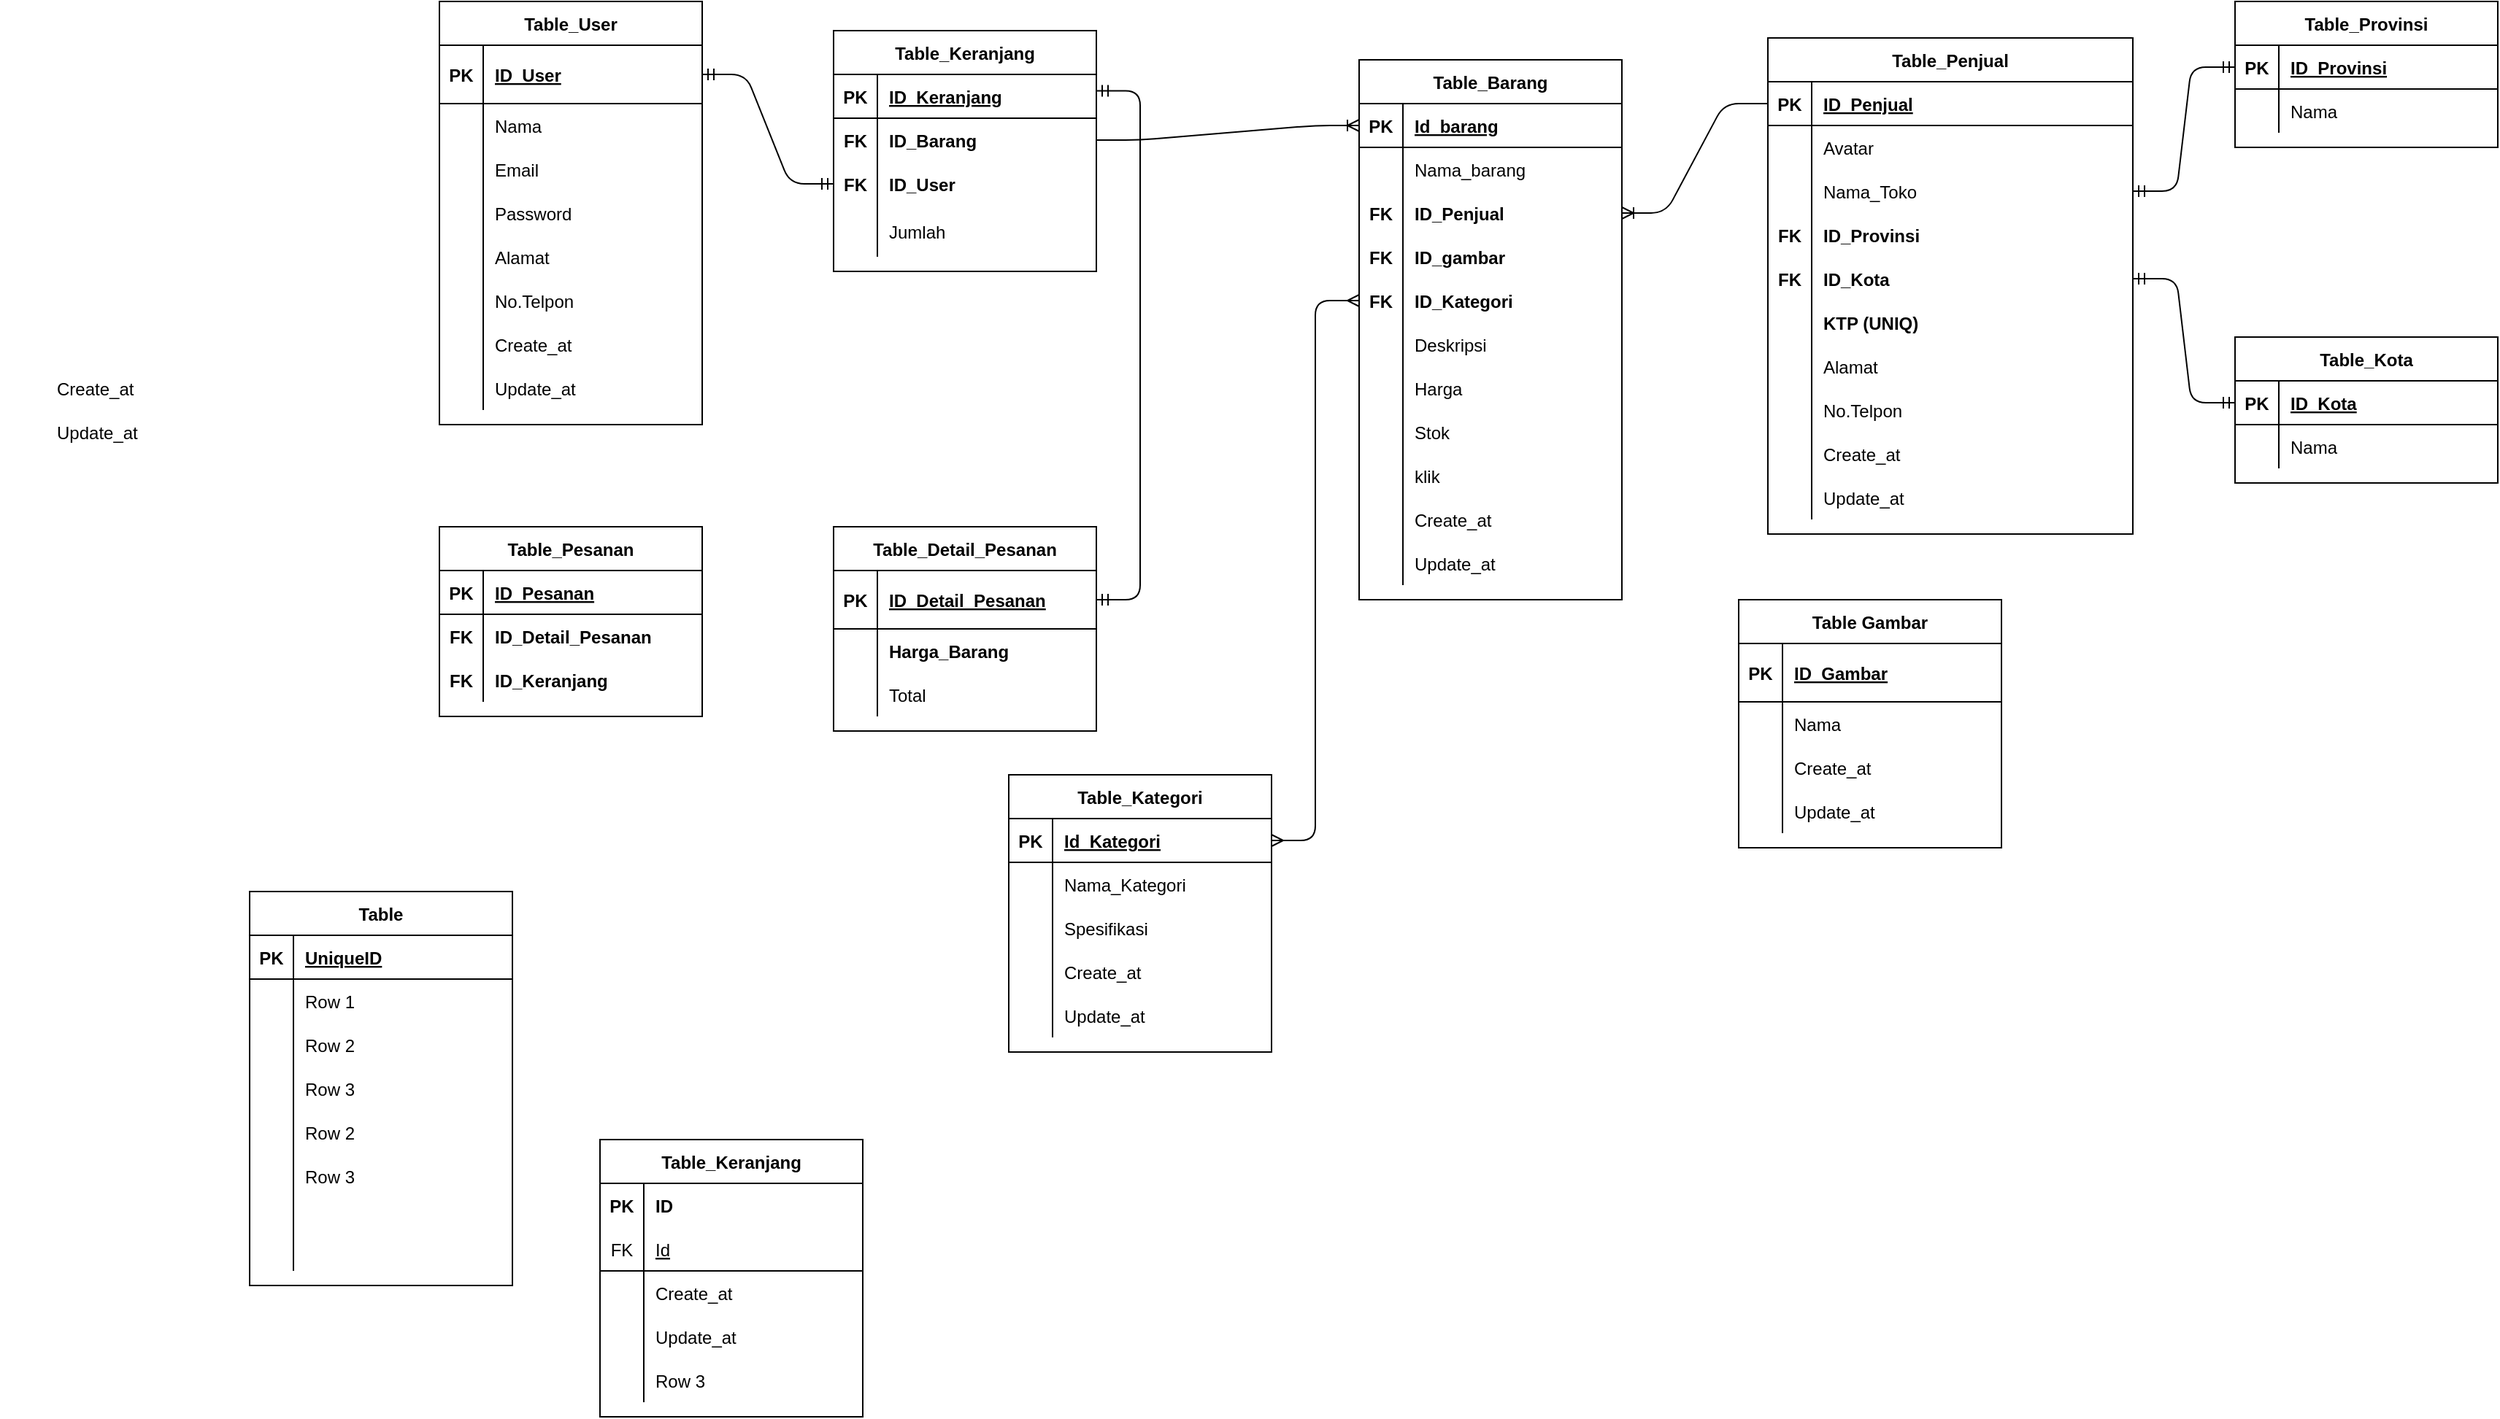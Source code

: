 <mxfile version="13.9.2" type="github">
  <diagram name="Page-1" id="9f46799a-70d6-7492-0946-bef42562c5a5">
    <mxGraphModel dx="2836" dy="846" grid="1" gridSize="10" guides="1" tooltips="1" connect="1" arrows="1" fold="1" page="1" pageScale="1" pageWidth="1100" pageHeight="850" background="#ffffff" math="0" shadow="0">
      <root>
        <mxCell id="0" />
        <mxCell id="1" parent="0" />
        <mxCell id="SXDYL1rwi5fSFHbhI0N0-153" value="Table_User" style="shape=table;startSize=30;container=1;collapsible=1;childLayout=tableLayout;fixedRows=1;rowLines=0;fontStyle=1;align=center;resizeLast=1;strokeColor=#000000;" vertex="1" parent="1">
          <mxGeometry x="-370" y="60" width="180" height="290" as="geometry" />
        </mxCell>
        <mxCell id="SXDYL1rwi5fSFHbhI0N0-154" value="" style="shape=partialRectangle;collapsible=0;dropTarget=0;pointerEvents=0;fillColor=none;top=0;left=0;bottom=1;right=0;points=[[0,0.5],[1,0.5]];portConstraint=eastwest;" vertex="1" parent="SXDYL1rwi5fSFHbhI0N0-153">
          <mxGeometry y="30" width="180" height="40" as="geometry" />
        </mxCell>
        <mxCell id="SXDYL1rwi5fSFHbhI0N0-155" value="PK" style="shape=partialRectangle;connectable=0;fillColor=none;top=0;left=0;bottom=0;right=0;fontStyle=1;overflow=hidden;" vertex="1" parent="SXDYL1rwi5fSFHbhI0N0-154">
          <mxGeometry width="30" height="40" as="geometry" />
        </mxCell>
        <mxCell id="SXDYL1rwi5fSFHbhI0N0-156" value="ID_User" style="shape=partialRectangle;connectable=0;fillColor=none;top=0;left=0;bottom=0;right=0;align=left;spacingLeft=6;fontStyle=5;overflow=hidden;" vertex="1" parent="SXDYL1rwi5fSFHbhI0N0-154">
          <mxGeometry x="30" width="150" height="40" as="geometry" />
        </mxCell>
        <mxCell id="SXDYL1rwi5fSFHbhI0N0-160" value="" style="shape=partialRectangle;collapsible=0;dropTarget=0;pointerEvents=0;fillColor=none;top=0;left=0;bottom=0;right=0;points=[[0,0.5],[1,0.5]];portConstraint=eastwest;" vertex="1" parent="SXDYL1rwi5fSFHbhI0N0-153">
          <mxGeometry y="70" width="180" height="30" as="geometry" />
        </mxCell>
        <mxCell id="SXDYL1rwi5fSFHbhI0N0-161" value="" style="shape=partialRectangle;connectable=0;fillColor=none;top=0;left=0;bottom=0;right=0;editable=1;overflow=hidden;" vertex="1" parent="SXDYL1rwi5fSFHbhI0N0-160">
          <mxGeometry width="30" height="30" as="geometry" />
        </mxCell>
        <mxCell id="SXDYL1rwi5fSFHbhI0N0-162" value="Nama" style="shape=partialRectangle;connectable=0;fillColor=none;top=0;left=0;bottom=0;right=0;align=left;spacingLeft=6;overflow=hidden;" vertex="1" parent="SXDYL1rwi5fSFHbhI0N0-160">
          <mxGeometry x="30" width="150" height="30" as="geometry" />
        </mxCell>
        <mxCell id="SXDYL1rwi5fSFHbhI0N0-157" value="" style="shape=partialRectangle;collapsible=0;dropTarget=0;pointerEvents=0;fillColor=none;top=0;left=0;bottom=0;right=0;points=[[0,0.5],[1,0.5]];portConstraint=eastwest;" vertex="1" parent="SXDYL1rwi5fSFHbhI0N0-153">
          <mxGeometry y="100" width="180" height="30" as="geometry" />
        </mxCell>
        <mxCell id="SXDYL1rwi5fSFHbhI0N0-158" value="" style="shape=partialRectangle;connectable=0;fillColor=none;top=0;left=0;bottom=0;right=0;editable=1;overflow=hidden;" vertex="1" parent="SXDYL1rwi5fSFHbhI0N0-157">
          <mxGeometry width="30" height="30" as="geometry" />
        </mxCell>
        <mxCell id="SXDYL1rwi5fSFHbhI0N0-159" value="Email" style="shape=partialRectangle;connectable=0;fillColor=none;top=0;left=0;bottom=0;right=0;align=left;spacingLeft=6;overflow=hidden;" vertex="1" parent="SXDYL1rwi5fSFHbhI0N0-157">
          <mxGeometry x="30" width="150" height="30" as="geometry" />
        </mxCell>
        <mxCell id="SXDYL1rwi5fSFHbhI0N0-265" value="" style="shape=partialRectangle;collapsible=0;dropTarget=0;pointerEvents=0;fillColor=none;top=0;left=0;bottom=0;right=0;points=[[0,0.5],[1,0.5]];portConstraint=eastwest;strokeColor=#000000;" vertex="1" parent="SXDYL1rwi5fSFHbhI0N0-153">
          <mxGeometry y="130" width="180" height="30" as="geometry" />
        </mxCell>
        <mxCell id="SXDYL1rwi5fSFHbhI0N0-266" value="" style="shape=partialRectangle;connectable=0;fillColor=none;top=0;left=0;bottom=0;right=0;editable=1;overflow=hidden;" vertex="1" parent="SXDYL1rwi5fSFHbhI0N0-265">
          <mxGeometry width="30" height="30" as="geometry" />
        </mxCell>
        <mxCell id="SXDYL1rwi5fSFHbhI0N0-267" value="Password" style="shape=partialRectangle;connectable=0;fillColor=none;top=0;left=0;bottom=0;right=0;align=left;spacingLeft=6;overflow=hidden;" vertex="1" parent="SXDYL1rwi5fSFHbhI0N0-265">
          <mxGeometry x="30" width="150" height="30" as="geometry" />
        </mxCell>
        <mxCell id="SXDYL1rwi5fSFHbhI0N0-163" value="" style="shape=partialRectangle;collapsible=0;dropTarget=0;pointerEvents=0;fillColor=none;top=0;left=0;bottom=0;right=0;points=[[0,0.5],[1,0.5]];portConstraint=eastwest;" vertex="1" parent="SXDYL1rwi5fSFHbhI0N0-153">
          <mxGeometry y="160" width="180" height="30" as="geometry" />
        </mxCell>
        <mxCell id="SXDYL1rwi5fSFHbhI0N0-164" value="" style="shape=partialRectangle;connectable=0;fillColor=none;top=0;left=0;bottom=0;right=0;editable=1;overflow=hidden;" vertex="1" parent="SXDYL1rwi5fSFHbhI0N0-163">
          <mxGeometry width="30" height="30" as="geometry" />
        </mxCell>
        <mxCell id="SXDYL1rwi5fSFHbhI0N0-165" value="Alamat" style="shape=partialRectangle;connectable=0;fillColor=none;top=0;left=0;bottom=0;right=0;align=left;spacingLeft=6;overflow=hidden;" vertex="1" parent="SXDYL1rwi5fSFHbhI0N0-163">
          <mxGeometry x="30" width="150" height="30" as="geometry" />
        </mxCell>
        <mxCell id="SXDYL1rwi5fSFHbhI0N0-268" value="" style="shape=partialRectangle;collapsible=0;dropTarget=0;pointerEvents=0;fillColor=none;top=0;left=0;bottom=0;right=0;points=[[0,0.5],[1,0.5]];portConstraint=eastwest;strokeColor=#000000;" vertex="1" parent="SXDYL1rwi5fSFHbhI0N0-153">
          <mxGeometry y="190" width="180" height="30" as="geometry" />
        </mxCell>
        <mxCell id="SXDYL1rwi5fSFHbhI0N0-269" value="" style="shape=partialRectangle;connectable=0;fillColor=none;top=0;left=0;bottom=0;right=0;editable=1;overflow=hidden;" vertex="1" parent="SXDYL1rwi5fSFHbhI0N0-268">
          <mxGeometry width="30" height="30" as="geometry" />
        </mxCell>
        <mxCell id="SXDYL1rwi5fSFHbhI0N0-270" value="No.Telpon" style="shape=partialRectangle;connectable=0;fillColor=none;top=0;left=0;bottom=0;right=0;align=left;spacingLeft=6;overflow=hidden;" vertex="1" parent="SXDYL1rwi5fSFHbhI0N0-268">
          <mxGeometry x="30" width="150" height="30" as="geometry" />
        </mxCell>
        <mxCell id="SXDYL1rwi5fSFHbhI0N0-175" value="" style="shape=partialRectangle;collapsible=0;dropTarget=0;pointerEvents=0;fillColor=none;top=0;left=0;bottom=0;right=0;points=[[0,0.5],[1,0.5]];portConstraint=eastwest;strokeColor=#000000;" vertex="1" parent="SXDYL1rwi5fSFHbhI0N0-153">
          <mxGeometry y="220" width="180" height="30" as="geometry" />
        </mxCell>
        <mxCell id="SXDYL1rwi5fSFHbhI0N0-176" value="" style="shape=partialRectangle;connectable=0;fillColor=none;top=0;left=0;bottom=0;right=0;editable=1;overflow=hidden;" vertex="1" parent="SXDYL1rwi5fSFHbhI0N0-175">
          <mxGeometry width="30" height="30" as="geometry" />
        </mxCell>
        <mxCell id="SXDYL1rwi5fSFHbhI0N0-177" value="Create_at" style="shape=partialRectangle;connectable=0;fillColor=none;top=0;left=0;bottom=0;right=0;align=left;spacingLeft=6;overflow=hidden;" vertex="1" parent="SXDYL1rwi5fSFHbhI0N0-175">
          <mxGeometry x="30" width="150" height="30" as="geometry" />
        </mxCell>
        <mxCell id="SXDYL1rwi5fSFHbhI0N0-178" value="" style="shape=partialRectangle;collapsible=0;dropTarget=0;pointerEvents=0;fillColor=none;top=0;left=0;bottom=0;right=0;points=[[0,0.5],[1,0.5]];portConstraint=eastwest;strokeColor=#000000;" vertex="1" parent="SXDYL1rwi5fSFHbhI0N0-153">
          <mxGeometry y="250" width="180" height="30" as="geometry" />
        </mxCell>
        <mxCell id="SXDYL1rwi5fSFHbhI0N0-179" value="" style="shape=partialRectangle;connectable=0;fillColor=none;top=0;left=0;bottom=0;right=0;editable=1;overflow=hidden;" vertex="1" parent="SXDYL1rwi5fSFHbhI0N0-178">
          <mxGeometry width="30" height="30" as="geometry" />
        </mxCell>
        <mxCell id="SXDYL1rwi5fSFHbhI0N0-180" value="Update_at" style="shape=partialRectangle;connectable=0;fillColor=none;top=0;left=0;bottom=0;right=0;align=left;spacingLeft=6;overflow=hidden;" vertex="1" parent="SXDYL1rwi5fSFHbhI0N0-178">
          <mxGeometry x="30" width="150" height="30" as="geometry" />
        </mxCell>
        <mxCell id="SXDYL1rwi5fSFHbhI0N0-181" value="Table_Barang" style="shape=table;startSize=30;container=1;collapsible=1;childLayout=tableLayout;fixedRows=1;rowLines=0;fontStyle=1;align=center;resizeLast=1;strokeColor=#000000;" vertex="1" parent="1">
          <mxGeometry x="260" y="100" width="180" height="370" as="geometry" />
        </mxCell>
        <mxCell id="SXDYL1rwi5fSFHbhI0N0-182" value="" style="shape=partialRectangle;collapsible=0;dropTarget=0;pointerEvents=0;fillColor=none;top=0;left=0;bottom=1;right=0;points=[[0,0.5],[1,0.5]];portConstraint=eastwest;" vertex="1" parent="SXDYL1rwi5fSFHbhI0N0-181">
          <mxGeometry y="30" width="180" height="30" as="geometry" />
        </mxCell>
        <mxCell id="SXDYL1rwi5fSFHbhI0N0-183" value="PK" style="shape=partialRectangle;connectable=0;fillColor=none;top=0;left=0;bottom=0;right=0;fontStyle=1;overflow=hidden;" vertex="1" parent="SXDYL1rwi5fSFHbhI0N0-182">
          <mxGeometry width="30" height="30" as="geometry" />
        </mxCell>
        <mxCell id="SXDYL1rwi5fSFHbhI0N0-184" value="Id_barang" style="shape=partialRectangle;connectable=0;fillColor=none;top=0;left=0;bottom=0;right=0;align=left;spacingLeft=6;fontStyle=5;overflow=hidden;" vertex="1" parent="SXDYL1rwi5fSFHbhI0N0-182">
          <mxGeometry x="30" width="150" height="30" as="geometry" />
        </mxCell>
        <mxCell id="SXDYL1rwi5fSFHbhI0N0-211" value="" style="shape=partialRectangle;collapsible=0;dropTarget=0;pointerEvents=0;fillColor=none;top=0;left=0;bottom=0;right=0;points=[[0,0.5],[1,0.5]];portConstraint=eastwest;" vertex="1" parent="SXDYL1rwi5fSFHbhI0N0-181">
          <mxGeometry y="60" width="180" height="30" as="geometry" />
        </mxCell>
        <mxCell id="SXDYL1rwi5fSFHbhI0N0-212" value="" style="shape=partialRectangle;connectable=0;fillColor=none;top=0;left=0;bottom=0;right=0;editable=1;overflow=hidden;" vertex="1" parent="SXDYL1rwi5fSFHbhI0N0-211">
          <mxGeometry width="30" height="30" as="geometry" />
        </mxCell>
        <mxCell id="SXDYL1rwi5fSFHbhI0N0-213" value="Nama_barang" style="shape=partialRectangle;connectable=0;fillColor=none;top=0;left=0;bottom=0;right=0;align=left;spacingLeft=6;overflow=hidden;" vertex="1" parent="SXDYL1rwi5fSFHbhI0N0-211">
          <mxGeometry x="30" width="150" height="30" as="geometry" />
        </mxCell>
        <mxCell id="SXDYL1rwi5fSFHbhI0N0-218" value="" style="shape=partialRectangle;collapsible=0;dropTarget=0;pointerEvents=0;fillColor=none;top=0;left=0;bottom=0;right=0;points=[[0,0.5],[1,0.5]];portConstraint=eastwest;strokeColor=#000000;" vertex="1" parent="SXDYL1rwi5fSFHbhI0N0-181">
          <mxGeometry y="90" width="180" height="30" as="geometry" />
        </mxCell>
        <mxCell id="SXDYL1rwi5fSFHbhI0N0-219" value="FK" style="shape=partialRectangle;connectable=0;fillColor=none;top=0;left=0;bottom=0;right=0;fontStyle=1;overflow=hidden;" vertex="1" parent="SXDYL1rwi5fSFHbhI0N0-218">
          <mxGeometry width="30" height="30" as="geometry" />
        </mxCell>
        <mxCell id="SXDYL1rwi5fSFHbhI0N0-220" value="ID_Penjual" style="shape=partialRectangle;connectable=0;fillColor=none;top=0;left=0;bottom=0;right=0;align=left;spacingLeft=6;fontStyle=1;overflow=hidden;" vertex="1" parent="SXDYL1rwi5fSFHbhI0N0-218">
          <mxGeometry x="30" width="150" height="30" as="geometry" />
        </mxCell>
        <mxCell id="SXDYL1rwi5fSFHbhI0N0-353" value="" style="shape=partialRectangle;collapsible=0;dropTarget=0;pointerEvents=0;fillColor=none;top=0;left=0;bottom=0;right=0;points=[[0,0.5],[1,0.5]];portConstraint=eastwest;" vertex="1" parent="SXDYL1rwi5fSFHbhI0N0-181">
          <mxGeometry y="120" width="180" height="30" as="geometry" />
        </mxCell>
        <mxCell id="SXDYL1rwi5fSFHbhI0N0-354" value="FK" style="shape=partialRectangle;connectable=0;fillColor=none;top=0;left=0;bottom=0;right=0;editable=1;overflow=hidden;fontStyle=1" vertex="1" parent="SXDYL1rwi5fSFHbhI0N0-353">
          <mxGeometry width="30" height="30" as="geometry" />
        </mxCell>
        <mxCell id="SXDYL1rwi5fSFHbhI0N0-355" value="ID_gambar" style="shape=partialRectangle;connectable=0;fillColor=none;top=0;left=0;bottom=0;right=0;align=left;spacingLeft=6;overflow=hidden;fontStyle=1" vertex="1" parent="SXDYL1rwi5fSFHbhI0N0-353">
          <mxGeometry x="30" width="150" height="30" as="geometry" />
        </mxCell>
        <mxCell id="SXDYL1rwi5fSFHbhI0N0-405" value="" style="shape=partialRectangle;collapsible=0;dropTarget=0;pointerEvents=0;fillColor=none;top=0;left=0;bottom=0;right=0;points=[[0,0.5],[1,0.5]];portConstraint=eastwest;strokeColor=#000000;" vertex="1" parent="SXDYL1rwi5fSFHbhI0N0-181">
          <mxGeometry y="150" width="180" height="30" as="geometry" />
        </mxCell>
        <mxCell id="SXDYL1rwi5fSFHbhI0N0-406" value="FK" style="shape=partialRectangle;connectable=0;fillColor=none;top=0;left=0;bottom=0;right=0;fontStyle=1;overflow=hidden;" vertex="1" parent="SXDYL1rwi5fSFHbhI0N0-405">
          <mxGeometry width="30" height="30" as="geometry" />
        </mxCell>
        <mxCell id="SXDYL1rwi5fSFHbhI0N0-407" value="ID_Kategori" style="shape=partialRectangle;connectable=0;fillColor=none;top=0;left=0;bottom=0;right=0;align=left;spacingLeft=6;fontStyle=1;overflow=hidden;" vertex="1" parent="SXDYL1rwi5fSFHbhI0N0-405">
          <mxGeometry x="30" width="150" height="30" as="geometry" />
        </mxCell>
        <mxCell id="SXDYL1rwi5fSFHbhI0N0-185" value="" style="shape=partialRectangle;collapsible=0;dropTarget=0;pointerEvents=0;fillColor=none;top=0;left=0;bottom=0;right=0;points=[[0,0.5],[1,0.5]];portConstraint=eastwest;" vertex="1" parent="SXDYL1rwi5fSFHbhI0N0-181">
          <mxGeometry y="180" width="180" height="30" as="geometry" />
        </mxCell>
        <mxCell id="SXDYL1rwi5fSFHbhI0N0-186" value="" style="shape=partialRectangle;connectable=0;fillColor=none;top=0;left=0;bottom=0;right=0;editable=1;overflow=hidden;" vertex="1" parent="SXDYL1rwi5fSFHbhI0N0-185">
          <mxGeometry width="30" height="30" as="geometry" />
        </mxCell>
        <mxCell id="SXDYL1rwi5fSFHbhI0N0-187" value="Deskripsi" style="shape=partialRectangle;connectable=0;fillColor=none;top=0;left=0;bottom=0;right=0;align=left;spacingLeft=6;overflow=hidden;" vertex="1" parent="SXDYL1rwi5fSFHbhI0N0-185">
          <mxGeometry x="30" width="150" height="30" as="geometry" />
        </mxCell>
        <mxCell id="SXDYL1rwi5fSFHbhI0N0-188" value="" style="shape=partialRectangle;collapsible=0;dropTarget=0;pointerEvents=0;fillColor=none;top=0;left=0;bottom=0;right=0;points=[[0,0.5],[1,0.5]];portConstraint=eastwest;" vertex="1" parent="SXDYL1rwi5fSFHbhI0N0-181">
          <mxGeometry y="210" width="180" height="30" as="geometry" />
        </mxCell>
        <mxCell id="SXDYL1rwi5fSFHbhI0N0-189" value="" style="shape=partialRectangle;connectable=0;fillColor=none;top=0;left=0;bottom=0;right=0;editable=1;overflow=hidden;" vertex="1" parent="SXDYL1rwi5fSFHbhI0N0-188">
          <mxGeometry width="30" height="30" as="geometry" />
        </mxCell>
        <mxCell id="SXDYL1rwi5fSFHbhI0N0-190" value="Harga" style="shape=partialRectangle;connectable=0;fillColor=none;top=0;left=0;bottom=0;right=0;align=left;spacingLeft=6;overflow=hidden;" vertex="1" parent="SXDYL1rwi5fSFHbhI0N0-188">
          <mxGeometry x="30" width="150" height="30" as="geometry" />
        </mxCell>
        <mxCell id="SXDYL1rwi5fSFHbhI0N0-215" value="" style="shape=partialRectangle;collapsible=0;dropTarget=0;pointerEvents=0;fillColor=none;top=0;left=0;bottom=0;right=0;points=[[0,0.5],[1,0.5]];portConstraint=eastwest;" vertex="1" parent="SXDYL1rwi5fSFHbhI0N0-181">
          <mxGeometry y="240" width="180" height="30" as="geometry" />
        </mxCell>
        <mxCell id="SXDYL1rwi5fSFHbhI0N0-216" value="" style="shape=partialRectangle;connectable=0;fillColor=none;top=0;left=0;bottom=0;right=0;editable=1;overflow=hidden;" vertex="1" parent="SXDYL1rwi5fSFHbhI0N0-215">
          <mxGeometry width="30" height="30" as="geometry" />
        </mxCell>
        <mxCell id="SXDYL1rwi5fSFHbhI0N0-217" value="Stok" style="shape=partialRectangle;connectable=0;fillColor=none;top=0;left=0;bottom=0;right=0;align=left;spacingLeft=6;overflow=hidden;" vertex="1" parent="SXDYL1rwi5fSFHbhI0N0-215">
          <mxGeometry x="30" width="150" height="30" as="geometry" />
        </mxCell>
        <mxCell id="SXDYL1rwi5fSFHbhI0N0-191" value="" style="shape=partialRectangle;collapsible=0;dropTarget=0;pointerEvents=0;fillColor=none;top=0;left=0;bottom=0;right=0;points=[[0,0.5],[1,0.5]];portConstraint=eastwest;" vertex="1" parent="SXDYL1rwi5fSFHbhI0N0-181">
          <mxGeometry y="270" width="180" height="30" as="geometry" />
        </mxCell>
        <mxCell id="SXDYL1rwi5fSFHbhI0N0-192" value="" style="shape=partialRectangle;connectable=0;fillColor=none;top=0;left=0;bottom=0;right=0;editable=1;overflow=hidden;" vertex="1" parent="SXDYL1rwi5fSFHbhI0N0-191">
          <mxGeometry width="30" height="30" as="geometry" />
        </mxCell>
        <mxCell id="SXDYL1rwi5fSFHbhI0N0-193" value="klik" style="shape=partialRectangle;connectable=0;fillColor=none;top=0;left=0;bottom=0;right=0;align=left;spacingLeft=6;overflow=hidden;" vertex="1" parent="SXDYL1rwi5fSFHbhI0N0-191">
          <mxGeometry x="30" width="150" height="30" as="geometry" />
        </mxCell>
        <mxCell id="SXDYL1rwi5fSFHbhI0N0-244" value="" style="shape=partialRectangle;collapsible=0;dropTarget=0;pointerEvents=0;fillColor=none;top=0;left=0;bottom=0;right=0;points=[[0,0.5],[1,0.5]];portConstraint=eastwest;" vertex="1" parent="SXDYL1rwi5fSFHbhI0N0-181">
          <mxGeometry y="300" width="180" height="30" as="geometry" />
        </mxCell>
        <mxCell id="SXDYL1rwi5fSFHbhI0N0-245" value="" style="shape=partialRectangle;connectable=0;fillColor=none;top=0;left=0;bottom=0;right=0;editable=1;overflow=hidden;" vertex="1" parent="SXDYL1rwi5fSFHbhI0N0-244">
          <mxGeometry width="30" height="30" as="geometry" />
        </mxCell>
        <mxCell id="SXDYL1rwi5fSFHbhI0N0-246" value="Create_at" style="shape=partialRectangle;connectable=0;fillColor=none;top=0;left=0;bottom=0;right=0;align=left;spacingLeft=6;overflow=hidden;" vertex="1" parent="SXDYL1rwi5fSFHbhI0N0-244">
          <mxGeometry x="30" width="150" height="30" as="geometry" />
        </mxCell>
        <mxCell id="SXDYL1rwi5fSFHbhI0N0-247" value="" style="shape=partialRectangle;collapsible=0;dropTarget=0;pointerEvents=0;fillColor=none;top=0;left=0;bottom=0;right=0;points=[[0,0.5],[1,0.5]];portConstraint=eastwest;" vertex="1" parent="SXDYL1rwi5fSFHbhI0N0-181">
          <mxGeometry y="330" width="180" height="30" as="geometry" />
        </mxCell>
        <mxCell id="SXDYL1rwi5fSFHbhI0N0-248" value="" style="shape=partialRectangle;connectable=0;fillColor=none;top=0;left=0;bottom=0;right=0;editable=1;overflow=hidden;" vertex="1" parent="SXDYL1rwi5fSFHbhI0N0-247">
          <mxGeometry width="30" height="30" as="geometry" />
        </mxCell>
        <mxCell id="SXDYL1rwi5fSFHbhI0N0-249" value="Update_at" style="shape=partialRectangle;connectable=0;fillColor=none;top=0;left=0;bottom=0;right=0;align=left;spacingLeft=6;overflow=hidden;" vertex="1" parent="SXDYL1rwi5fSFHbhI0N0-247">
          <mxGeometry x="30" width="150" height="30" as="geometry" />
        </mxCell>
        <mxCell id="SXDYL1rwi5fSFHbhI0N0-206" value="" style="shape=table;startSize=0;container=1;collapsible=1;childLayout=tableLayout;fixedRows=1;rowLines=0;fontStyle=0;align=center;resizeLast=1;strokeColor=none;fillColor=none;" vertex="1" parent="1">
          <mxGeometry x="-670" y="310" width="180" height="60" as="geometry" />
        </mxCell>
        <mxCell id="SXDYL1rwi5fSFHbhI0N0-207" value="" style="shape=partialRectangle;collapsible=0;dropTarget=0;pointerEvents=0;fillColor=none;top=0;left=0;bottom=0;right=0;points=[[0,0.5],[1,0.5]];portConstraint=eastwest;" vertex="1" parent="SXDYL1rwi5fSFHbhI0N0-206">
          <mxGeometry width="180" height="30" as="geometry" />
        </mxCell>
        <mxCell id="SXDYL1rwi5fSFHbhI0N0-208" value="" style="shape=partialRectangle;connectable=0;fillColor=none;top=0;left=0;bottom=0;right=0;editable=1;overflow=hidden;" vertex="1" parent="SXDYL1rwi5fSFHbhI0N0-207">
          <mxGeometry width="30" height="30" as="geometry" />
        </mxCell>
        <mxCell id="SXDYL1rwi5fSFHbhI0N0-209" value="Create_at" style="shape=partialRectangle;connectable=0;fillColor=none;top=0;left=0;bottom=0;right=0;align=left;spacingLeft=6;overflow=hidden;" vertex="1" parent="SXDYL1rwi5fSFHbhI0N0-207">
          <mxGeometry x="30" width="150" height="30" as="geometry" />
        </mxCell>
        <mxCell id="SXDYL1rwi5fSFHbhI0N0-203" value="" style="shape=partialRectangle;collapsible=0;dropTarget=0;pointerEvents=0;fillColor=none;top=0;left=0;bottom=0;right=0;points=[[0,0.5],[1,0.5]];portConstraint=eastwest;" vertex="1" parent="SXDYL1rwi5fSFHbhI0N0-206">
          <mxGeometry y="30" width="180" height="30" as="geometry" />
        </mxCell>
        <mxCell id="SXDYL1rwi5fSFHbhI0N0-204" value="" style="shape=partialRectangle;connectable=0;fillColor=none;top=0;left=0;bottom=0;right=0;editable=1;overflow=hidden;" vertex="1" parent="SXDYL1rwi5fSFHbhI0N0-203">
          <mxGeometry width="30" height="30" as="geometry" />
        </mxCell>
        <mxCell id="SXDYL1rwi5fSFHbhI0N0-205" value="Update_at" style="shape=partialRectangle;connectable=0;fillColor=none;top=0;left=0;bottom=0;right=0;align=left;spacingLeft=6;overflow=hidden;" vertex="1" parent="SXDYL1rwi5fSFHbhI0N0-203">
          <mxGeometry x="30" width="150" height="30" as="geometry" />
        </mxCell>
        <mxCell id="SXDYL1rwi5fSFHbhI0N0-250" value="Table_Kategori" style="shape=table;startSize=30;container=1;collapsible=1;childLayout=tableLayout;fixedRows=1;rowLines=0;fontStyle=1;align=center;resizeLast=1;strokeColor=#000000;" vertex="1" parent="1">
          <mxGeometry x="20" y="590" width="180" height="190" as="geometry" />
        </mxCell>
        <mxCell id="SXDYL1rwi5fSFHbhI0N0-251" value="" style="shape=partialRectangle;collapsible=0;dropTarget=0;pointerEvents=0;fillColor=none;top=0;left=0;bottom=1;right=0;points=[[0,0.5],[1,0.5]];portConstraint=eastwest;" vertex="1" parent="SXDYL1rwi5fSFHbhI0N0-250">
          <mxGeometry y="30" width="180" height="30" as="geometry" />
        </mxCell>
        <mxCell id="SXDYL1rwi5fSFHbhI0N0-252" value="PK" style="shape=partialRectangle;connectable=0;fillColor=none;top=0;left=0;bottom=0;right=0;fontStyle=1;overflow=hidden;" vertex="1" parent="SXDYL1rwi5fSFHbhI0N0-251">
          <mxGeometry width="30" height="30" as="geometry" />
        </mxCell>
        <mxCell id="SXDYL1rwi5fSFHbhI0N0-253" value="Id_Kategori" style="shape=partialRectangle;connectable=0;fillColor=none;top=0;left=0;bottom=0;right=0;align=left;spacingLeft=6;fontStyle=5;overflow=hidden;" vertex="1" parent="SXDYL1rwi5fSFHbhI0N0-251">
          <mxGeometry x="30" width="150" height="30" as="geometry" />
        </mxCell>
        <mxCell id="SXDYL1rwi5fSFHbhI0N0-254" value="" style="shape=partialRectangle;collapsible=0;dropTarget=0;pointerEvents=0;fillColor=none;top=0;left=0;bottom=0;right=0;points=[[0,0.5],[1,0.5]];portConstraint=eastwest;" vertex="1" parent="SXDYL1rwi5fSFHbhI0N0-250">
          <mxGeometry y="60" width="180" height="30" as="geometry" />
        </mxCell>
        <mxCell id="SXDYL1rwi5fSFHbhI0N0-255" value="" style="shape=partialRectangle;connectable=0;fillColor=none;top=0;left=0;bottom=0;right=0;editable=1;overflow=hidden;" vertex="1" parent="SXDYL1rwi5fSFHbhI0N0-254">
          <mxGeometry width="30" height="30" as="geometry" />
        </mxCell>
        <mxCell id="SXDYL1rwi5fSFHbhI0N0-256" value="Nama_Kategori" style="shape=partialRectangle;connectable=0;fillColor=none;top=0;left=0;bottom=0;right=0;align=left;spacingLeft=6;overflow=hidden;" vertex="1" parent="SXDYL1rwi5fSFHbhI0N0-254">
          <mxGeometry x="30" width="150" height="30" as="geometry" />
        </mxCell>
        <mxCell id="SXDYL1rwi5fSFHbhI0N0-312" value="" style="shape=partialRectangle;collapsible=0;dropTarget=0;pointerEvents=0;fillColor=none;top=0;left=0;bottom=0;right=0;points=[[0,0.5],[1,0.5]];portConstraint=eastwest;strokeColor=#000000;" vertex="1" parent="SXDYL1rwi5fSFHbhI0N0-250">
          <mxGeometry y="90" width="180" height="30" as="geometry" />
        </mxCell>
        <mxCell id="SXDYL1rwi5fSFHbhI0N0-313" value="" style="shape=partialRectangle;connectable=0;fillColor=none;top=0;left=0;bottom=0;right=0;editable=1;overflow=hidden;" vertex="1" parent="SXDYL1rwi5fSFHbhI0N0-312">
          <mxGeometry width="30" height="30" as="geometry" />
        </mxCell>
        <mxCell id="SXDYL1rwi5fSFHbhI0N0-314" value="Spesifikasi" style="shape=partialRectangle;connectable=0;fillColor=none;top=0;left=0;bottom=0;right=0;align=left;spacingLeft=6;overflow=hidden;" vertex="1" parent="SXDYL1rwi5fSFHbhI0N0-312">
          <mxGeometry x="30" width="150" height="30" as="geometry" />
        </mxCell>
        <mxCell id="SXDYL1rwi5fSFHbhI0N0-237" value="" style="shape=partialRectangle;collapsible=0;dropTarget=0;pointerEvents=0;fillColor=none;top=0;left=0;bottom=0;right=0;points=[[0,0.5],[1,0.5]];portConstraint=eastwest;" vertex="1" parent="SXDYL1rwi5fSFHbhI0N0-250">
          <mxGeometry y="120" width="180" height="30" as="geometry" />
        </mxCell>
        <mxCell id="SXDYL1rwi5fSFHbhI0N0-238" value="" style="shape=partialRectangle;connectable=0;fillColor=none;top=0;left=0;bottom=0;right=0;editable=1;overflow=hidden;" vertex="1" parent="SXDYL1rwi5fSFHbhI0N0-237">
          <mxGeometry width="30" height="30" as="geometry" />
        </mxCell>
        <mxCell id="SXDYL1rwi5fSFHbhI0N0-239" value="Create_at" style="shape=partialRectangle;connectable=0;fillColor=none;top=0;left=0;bottom=0;right=0;align=left;spacingLeft=6;overflow=hidden;" vertex="1" parent="SXDYL1rwi5fSFHbhI0N0-237">
          <mxGeometry x="30" width="150" height="30" as="geometry" />
        </mxCell>
        <mxCell id="SXDYL1rwi5fSFHbhI0N0-240" value="" style="shape=partialRectangle;collapsible=0;dropTarget=0;pointerEvents=0;fillColor=none;top=0;left=0;bottom=0;right=0;points=[[0,0.5],[1,0.5]];portConstraint=eastwest;" vertex="1" parent="SXDYL1rwi5fSFHbhI0N0-250">
          <mxGeometry y="150" width="180" height="30" as="geometry" />
        </mxCell>
        <mxCell id="SXDYL1rwi5fSFHbhI0N0-241" value="" style="shape=partialRectangle;connectable=0;fillColor=none;top=0;left=0;bottom=0;right=0;editable=1;overflow=hidden;" vertex="1" parent="SXDYL1rwi5fSFHbhI0N0-240">
          <mxGeometry width="30" height="30" as="geometry" />
        </mxCell>
        <mxCell id="SXDYL1rwi5fSFHbhI0N0-242" value="Update_at" style="shape=partialRectangle;connectable=0;fillColor=none;top=0;left=0;bottom=0;right=0;align=left;spacingLeft=6;overflow=hidden;" vertex="1" parent="SXDYL1rwi5fSFHbhI0N0-240">
          <mxGeometry x="30" width="150" height="30" as="geometry" />
        </mxCell>
        <mxCell id="SXDYL1rwi5fSFHbhI0N0-271" value="Table_Keranjang" style="shape=table;startSize=30;container=1;collapsible=1;childLayout=tableLayout;fixedRows=1;rowLines=0;fontStyle=1;align=center;resizeLast=1;strokeColor=#000000;" vertex="1" parent="1">
          <mxGeometry x="-100" y="80" width="180" height="165" as="geometry" />
        </mxCell>
        <mxCell id="SXDYL1rwi5fSFHbhI0N0-272" value="" style="shape=partialRectangle;collapsible=0;dropTarget=0;pointerEvents=0;fillColor=none;top=0;left=0;bottom=1;right=0;points=[[0,0.5],[1,0.5]];portConstraint=eastwest;" vertex="1" parent="SXDYL1rwi5fSFHbhI0N0-271">
          <mxGeometry y="30" width="180" height="30" as="geometry" />
        </mxCell>
        <mxCell id="SXDYL1rwi5fSFHbhI0N0-273" value="PK" style="shape=partialRectangle;connectable=0;fillColor=none;top=0;left=0;bottom=0;right=0;fontStyle=1;overflow=hidden;" vertex="1" parent="SXDYL1rwi5fSFHbhI0N0-272">
          <mxGeometry width="30" height="30" as="geometry" />
        </mxCell>
        <mxCell id="SXDYL1rwi5fSFHbhI0N0-274" value="ID_Keranjang" style="shape=partialRectangle;connectable=0;fillColor=none;top=0;left=0;bottom=0;right=0;align=left;spacingLeft=6;fontStyle=5;overflow=hidden;" vertex="1" parent="SXDYL1rwi5fSFHbhI0N0-272">
          <mxGeometry x="30" width="150" height="30" as="geometry" />
        </mxCell>
        <mxCell id="SXDYL1rwi5fSFHbhI0N0-275" value="" style="shape=partialRectangle;collapsible=0;dropTarget=0;pointerEvents=0;fillColor=none;top=0;left=0;bottom=0;right=0;points=[[0,0.5],[1,0.5]];portConstraint=eastwest;" vertex="1" parent="SXDYL1rwi5fSFHbhI0N0-271">
          <mxGeometry y="60" width="180" height="30" as="geometry" />
        </mxCell>
        <mxCell id="SXDYL1rwi5fSFHbhI0N0-276" value="FK" style="shape=partialRectangle;connectable=0;fillColor=none;top=0;left=0;bottom=0;right=0;editable=1;overflow=hidden;fontStyle=1" vertex="1" parent="SXDYL1rwi5fSFHbhI0N0-275">
          <mxGeometry width="30" height="30" as="geometry" />
        </mxCell>
        <mxCell id="SXDYL1rwi5fSFHbhI0N0-277" value="ID_Barang" style="shape=partialRectangle;connectable=0;fillColor=none;top=0;left=0;bottom=0;right=0;align=left;spacingLeft=6;overflow=hidden;fontStyle=1" vertex="1" parent="SXDYL1rwi5fSFHbhI0N0-275">
          <mxGeometry x="30" width="150" height="30" as="geometry" />
        </mxCell>
        <mxCell id="SXDYL1rwi5fSFHbhI0N0-278" value="" style="shape=partialRectangle;collapsible=0;dropTarget=0;pointerEvents=0;fillColor=none;top=0;left=0;bottom=0;right=0;points=[[0,0.5],[1,0.5]];portConstraint=eastwest;" vertex="1" parent="SXDYL1rwi5fSFHbhI0N0-271">
          <mxGeometry y="90" width="180" height="30" as="geometry" />
        </mxCell>
        <mxCell id="SXDYL1rwi5fSFHbhI0N0-279" value="FK" style="shape=partialRectangle;connectable=0;fillColor=none;top=0;left=0;bottom=0;right=0;editable=1;overflow=hidden;fontStyle=1" vertex="1" parent="SXDYL1rwi5fSFHbhI0N0-278">
          <mxGeometry width="30" height="30" as="geometry" />
        </mxCell>
        <mxCell id="SXDYL1rwi5fSFHbhI0N0-280" value="ID_User" style="shape=partialRectangle;connectable=0;fillColor=none;top=0;left=0;bottom=0;right=0;align=left;spacingLeft=6;overflow=hidden;fontStyle=1" vertex="1" parent="SXDYL1rwi5fSFHbhI0N0-278">
          <mxGeometry x="30" width="150" height="30" as="geometry" />
        </mxCell>
        <mxCell id="SXDYL1rwi5fSFHbhI0N0-281" value="" style="shape=partialRectangle;collapsible=0;dropTarget=0;pointerEvents=0;fillColor=none;top=0;left=0;bottom=0;right=0;points=[[0,0.5],[1,0.5]];portConstraint=eastwest;" vertex="1" parent="SXDYL1rwi5fSFHbhI0N0-271">
          <mxGeometry y="120" width="180" height="35" as="geometry" />
        </mxCell>
        <mxCell id="SXDYL1rwi5fSFHbhI0N0-282" value="" style="shape=partialRectangle;connectable=0;fillColor=none;top=0;left=0;bottom=0;right=0;editable=1;overflow=hidden;" vertex="1" parent="SXDYL1rwi5fSFHbhI0N0-281">
          <mxGeometry width="30" height="35" as="geometry" />
        </mxCell>
        <mxCell id="SXDYL1rwi5fSFHbhI0N0-283" value="Jumlah" style="shape=partialRectangle;connectable=0;fillColor=none;top=0;left=0;bottom=0;right=0;align=left;spacingLeft=6;overflow=hidden;" vertex="1" parent="SXDYL1rwi5fSFHbhI0N0-281">
          <mxGeometry x="30" width="150" height="35" as="geometry" />
        </mxCell>
        <mxCell id="SXDYL1rwi5fSFHbhI0N0-288" value="Table_Penjual" style="shape=table;startSize=30;container=1;collapsible=1;childLayout=tableLayout;fixedRows=1;rowLines=0;fontStyle=1;align=center;resizeLast=1;strokeColor=#000000;" vertex="1" parent="1">
          <mxGeometry x="540" y="85" width="250" height="340" as="geometry" />
        </mxCell>
        <mxCell id="SXDYL1rwi5fSFHbhI0N0-292" value="" style="shape=partialRectangle;collapsible=0;dropTarget=0;pointerEvents=0;fillColor=none;top=0;left=0;bottom=1;right=0;points=[[0,0.5],[1,0.5]];portConstraint=eastwest;" vertex="1" parent="SXDYL1rwi5fSFHbhI0N0-288">
          <mxGeometry y="30" width="250" height="30" as="geometry" />
        </mxCell>
        <mxCell id="SXDYL1rwi5fSFHbhI0N0-293" value="PK" style="shape=partialRectangle;connectable=0;fillColor=none;top=0;left=0;bottom=0;right=0;fontStyle=1;overflow=hidden;" vertex="1" parent="SXDYL1rwi5fSFHbhI0N0-292">
          <mxGeometry width="30" height="30" as="geometry" />
        </mxCell>
        <mxCell id="SXDYL1rwi5fSFHbhI0N0-294" value="ID_Penjual" style="shape=partialRectangle;connectable=0;fillColor=none;top=0;left=0;bottom=0;right=0;align=left;spacingLeft=6;fontStyle=5;overflow=hidden;" vertex="1" parent="SXDYL1rwi5fSFHbhI0N0-292">
          <mxGeometry x="30" width="220" height="30" as="geometry" />
        </mxCell>
        <mxCell id="SXDYL1rwi5fSFHbhI0N0-562" value="" style="shape=partialRectangle;collapsible=0;dropTarget=0;pointerEvents=0;fillColor=none;top=0;left=0;bottom=0;right=0;points=[[0,0.5],[1,0.5]];portConstraint=eastwest;strokeColor=#000000;" vertex="1" parent="SXDYL1rwi5fSFHbhI0N0-288">
          <mxGeometry y="60" width="250" height="30" as="geometry" />
        </mxCell>
        <mxCell id="SXDYL1rwi5fSFHbhI0N0-563" value="" style="shape=partialRectangle;connectable=0;fillColor=none;top=0;left=0;bottom=0;right=0;editable=1;overflow=hidden;" vertex="1" parent="SXDYL1rwi5fSFHbhI0N0-562">
          <mxGeometry width="30" height="30" as="geometry" />
        </mxCell>
        <mxCell id="SXDYL1rwi5fSFHbhI0N0-564" value="Avatar" style="shape=partialRectangle;connectable=0;fillColor=none;top=0;left=0;bottom=0;right=0;align=left;spacingLeft=6;overflow=hidden;" vertex="1" parent="SXDYL1rwi5fSFHbhI0N0-562">
          <mxGeometry x="30" width="220" height="30" as="geometry" />
        </mxCell>
        <mxCell id="SXDYL1rwi5fSFHbhI0N0-424" value="" style="shape=partialRectangle;collapsible=0;dropTarget=0;pointerEvents=0;fillColor=none;top=0;left=0;bottom=0;right=0;points=[[0,0.5],[1,0.5]];portConstraint=eastwest;strokeColor=#000000;" vertex="1" parent="SXDYL1rwi5fSFHbhI0N0-288">
          <mxGeometry y="90" width="250" height="30" as="geometry" />
        </mxCell>
        <mxCell id="SXDYL1rwi5fSFHbhI0N0-425" value="" style="shape=partialRectangle;connectable=0;fillColor=none;top=0;left=0;bottom=0;right=0;editable=1;overflow=hidden;" vertex="1" parent="SXDYL1rwi5fSFHbhI0N0-424">
          <mxGeometry width="30" height="30" as="geometry" />
        </mxCell>
        <mxCell id="SXDYL1rwi5fSFHbhI0N0-426" value="Nama_Toko" style="shape=partialRectangle;connectable=0;fillColor=none;top=0;left=0;bottom=0;right=0;align=left;spacingLeft=6;overflow=hidden;" vertex="1" parent="SXDYL1rwi5fSFHbhI0N0-424">
          <mxGeometry x="30" width="220" height="30" as="geometry" />
        </mxCell>
        <mxCell id="SXDYL1rwi5fSFHbhI0N0-301" value="" style="shape=partialRectangle;collapsible=0;dropTarget=0;pointerEvents=0;fillColor=none;top=0;left=0;bottom=0;right=0;points=[[0,0.5],[1,0.5]];portConstraint=eastwest;" vertex="1" parent="SXDYL1rwi5fSFHbhI0N0-288">
          <mxGeometry y="120" width="250" height="30" as="geometry" />
        </mxCell>
        <mxCell id="SXDYL1rwi5fSFHbhI0N0-302" value="FK" style="shape=partialRectangle;connectable=0;fillColor=none;top=0;left=0;bottom=0;right=0;editable=1;overflow=hidden;fontStyle=1" vertex="1" parent="SXDYL1rwi5fSFHbhI0N0-301">
          <mxGeometry width="30" height="30" as="geometry" />
        </mxCell>
        <mxCell id="SXDYL1rwi5fSFHbhI0N0-303" value="ID_Provinsi" style="shape=partialRectangle;connectable=0;fillColor=none;top=0;left=0;bottom=0;right=0;align=left;spacingLeft=6;overflow=hidden;fontStyle=1" vertex="1" parent="SXDYL1rwi5fSFHbhI0N0-301">
          <mxGeometry x="30" width="220" height="30" as="geometry" />
        </mxCell>
        <mxCell id="SXDYL1rwi5fSFHbhI0N0-434" value="" style="shape=partialRectangle;collapsible=0;dropTarget=0;pointerEvents=0;fillColor=none;top=0;left=0;bottom=0;right=0;points=[[0,0.5],[1,0.5]];portConstraint=eastwest;strokeColor=#000000;" vertex="1" parent="SXDYL1rwi5fSFHbhI0N0-288">
          <mxGeometry y="150" width="250" height="30" as="geometry" />
        </mxCell>
        <mxCell id="SXDYL1rwi5fSFHbhI0N0-435" value="FK" style="shape=partialRectangle;connectable=0;fillColor=none;top=0;left=0;bottom=0;right=0;editable=1;overflow=hidden;fontStyle=1" vertex="1" parent="SXDYL1rwi5fSFHbhI0N0-434">
          <mxGeometry width="30" height="30" as="geometry" />
        </mxCell>
        <mxCell id="SXDYL1rwi5fSFHbhI0N0-436" value="ID_Kota" style="shape=partialRectangle;connectable=0;fillColor=none;top=0;left=0;bottom=0;right=0;align=left;spacingLeft=6;overflow=hidden;fontStyle=1" vertex="1" parent="SXDYL1rwi5fSFHbhI0N0-434">
          <mxGeometry x="30" width="220" height="30" as="geometry" />
        </mxCell>
        <mxCell id="SXDYL1rwi5fSFHbhI0N0-537" value="" style="shape=partialRectangle;collapsible=0;dropTarget=0;pointerEvents=0;fillColor=none;top=0;left=0;bottom=0;right=0;points=[[0,0.5],[1,0.5]];portConstraint=eastwest;strokeColor=#000000;" vertex="1" parent="SXDYL1rwi5fSFHbhI0N0-288">
          <mxGeometry y="180" width="250" height="30" as="geometry" />
        </mxCell>
        <mxCell id="SXDYL1rwi5fSFHbhI0N0-538" value="" style="shape=partialRectangle;connectable=0;fillColor=none;top=0;left=0;bottom=0;right=0;editable=1;overflow=hidden;" vertex="1" parent="SXDYL1rwi5fSFHbhI0N0-537">
          <mxGeometry width="30" height="30" as="geometry" />
        </mxCell>
        <mxCell id="SXDYL1rwi5fSFHbhI0N0-539" value="KTP (UNIQ)" style="shape=partialRectangle;connectable=0;fillColor=none;top=0;left=0;bottom=0;right=0;align=left;spacingLeft=6;overflow=hidden;fontStyle=1" vertex="1" parent="SXDYL1rwi5fSFHbhI0N0-537">
          <mxGeometry x="30" width="220" height="30" as="geometry" />
        </mxCell>
        <mxCell id="SXDYL1rwi5fSFHbhI0N0-427" value="" style="shape=partialRectangle;collapsible=0;dropTarget=0;pointerEvents=0;fillColor=none;top=0;left=0;bottom=0;right=0;points=[[0,0.5],[1,0.5]];portConstraint=eastwest;strokeColor=#000000;" vertex="1" parent="SXDYL1rwi5fSFHbhI0N0-288">
          <mxGeometry y="210" width="250" height="30" as="geometry" />
        </mxCell>
        <mxCell id="SXDYL1rwi5fSFHbhI0N0-428" value="" style="shape=partialRectangle;connectable=0;fillColor=none;top=0;left=0;bottom=0;right=0;editable=1;overflow=hidden;" vertex="1" parent="SXDYL1rwi5fSFHbhI0N0-427">
          <mxGeometry width="30" height="30" as="geometry" />
        </mxCell>
        <mxCell id="SXDYL1rwi5fSFHbhI0N0-429" value="Alamat" style="shape=partialRectangle;connectable=0;fillColor=none;top=0;left=0;bottom=0;right=0;align=left;spacingLeft=6;overflow=hidden;" vertex="1" parent="SXDYL1rwi5fSFHbhI0N0-427">
          <mxGeometry x="30" width="220" height="30" as="geometry" />
        </mxCell>
        <mxCell id="SXDYL1rwi5fSFHbhI0N0-430" value="" style="shape=partialRectangle;collapsible=0;dropTarget=0;pointerEvents=0;fillColor=none;top=0;left=0;bottom=0;right=0;points=[[0,0.5],[1,0.5]];portConstraint=eastwest;strokeColor=#000000;" vertex="1" parent="SXDYL1rwi5fSFHbhI0N0-288">
          <mxGeometry y="240" width="250" height="30" as="geometry" />
        </mxCell>
        <mxCell id="SXDYL1rwi5fSFHbhI0N0-431" value="" style="shape=partialRectangle;connectable=0;fillColor=none;top=0;left=0;bottom=0;right=0;editable=1;overflow=hidden;" vertex="1" parent="SXDYL1rwi5fSFHbhI0N0-430">
          <mxGeometry width="30" height="30" as="geometry" />
        </mxCell>
        <mxCell id="SXDYL1rwi5fSFHbhI0N0-432" value="No.Telpon" style="shape=partialRectangle;connectable=0;fillColor=none;top=0;left=0;bottom=0;right=0;align=left;spacingLeft=6;overflow=hidden;" vertex="1" parent="SXDYL1rwi5fSFHbhI0N0-430">
          <mxGeometry x="30" width="220" height="30" as="geometry" />
        </mxCell>
        <mxCell id="SXDYL1rwi5fSFHbhI0N0-295" value="" style="shape=partialRectangle;collapsible=0;dropTarget=0;pointerEvents=0;fillColor=none;top=0;left=0;bottom=0;right=0;points=[[0,0.5],[1,0.5]];portConstraint=eastwest;" vertex="1" parent="SXDYL1rwi5fSFHbhI0N0-288">
          <mxGeometry y="270" width="250" height="30" as="geometry" />
        </mxCell>
        <mxCell id="SXDYL1rwi5fSFHbhI0N0-296" value="" style="shape=partialRectangle;connectable=0;fillColor=none;top=0;left=0;bottom=0;right=0;editable=1;overflow=hidden;" vertex="1" parent="SXDYL1rwi5fSFHbhI0N0-295">
          <mxGeometry width="30" height="30" as="geometry" />
        </mxCell>
        <mxCell id="SXDYL1rwi5fSFHbhI0N0-297" value="Create_at" style="shape=partialRectangle;connectable=0;fillColor=none;top=0;left=0;bottom=0;right=0;align=left;spacingLeft=6;overflow=hidden;" vertex="1" parent="SXDYL1rwi5fSFHbhI0N0-295">
          <mxGeometry x="30" width="220" height="30" as="geometry" />
        </mxCell>
        <mxCell id="SXDYL1rwi5fSFHbhI0N0-298" value="" style="shape=partialRectangle;collapsible=0;dropTarget=0;pointerEvents=0;fillColor=none;top=0;left=0;bottom=0;right=0;points=[[0,0.5],[1,0.5]];portConstraint=eastwest;" vertex="1" parent="SXDYL1rwi5fSFHbhI0N0-288">
          <mxGeometry y="300" width="250" height="30" as="geometry" />
        </mxCell>
        <mxCell id="SXDYL1rwi5fSFHbhI0N0-299" value="" style="shape=partialRectangle;connectable=0;fillColor=none;top=0;left=0;bottom=0;right=0;editable=1;overflow=hidden;" vertex="1" parent="SXDYL1rwi5fSFHbhI0N0-298">
          <mxGeometry width="30" height="30" as="geometry" />
        </mxCell>
        <mxCell id="SXDYL1rwi5fSFHbhI0N0-300" value="Update_at" style="shape=partialRectangle;connectable=0;fillColor=none;top=0;left=0;bottom=0;right=0;align=left;spacingLeft=6;overflow=hidden;" vertex="1" parent="SXDYL1rwi5fSFHbhI0N0-298">
          <mxGeometry x="30" width="220" height="30" as="geometry" />
        </mxCell>
        <mxCell id="SXDYL1rwi5fSFHbhI0N0-343" value="Table_Detail_Pesanan" style="shape=table;startSize=30;container=1;collapsible=1;childLayout=tableLayout;fixedRows=1;rowLines=0;fontStyle=1;align=center;resizeLast=1;strokeColor=#000000;" vertex="1" parent="1">
          <mxGeometry x="-100" y="420" width="180" height="140" as="geometry" />
        </mxCell>
        <mxCell id="SXDYL1rwi5fSFHbhI0N0-347" value="" style="shape=partialRectangle;collapsible=0;dropTarget=0;pointerEvents=0;fillColor=none;top=0;left=0;bottom=1;right=0;points=[[0,0.5],[1,0.5]];portConstraint=eastwest;" vertex="1" parent="SXDYL1rwi5fSFHbhI0N0-343">
          <mxGeometry y="30" width="180" height="40" as="geometry" />
        </mxCell>
        <mxCell id="SXDYL1rwi5fSFHbhI0N0-348" value="PK" style="shape=partialRectangle;connectable=0;fillColor=none;top=0;left=0;bottom=0;right=0;fontStyle=1;overflow=hidden;" vertex="1" parent="SXDYL1rwi5fSFHbhI0N0-347">
          <mxGeometry width="30" height="40" as="geometry" />
        </mxCell>
        <mxCell id="SXDYL1rwi5fSFHbhI0N0-349" value="ID_Detail_Pesanan" style="shape=partialRectangle;connectable=0;fillColor=none;top=0;left=0;bottom=0;right=0;align=left;spacingLeft=6;fontStyle=5;overflow=hidden;" vertex="1" parent="SXDYL1rwi5fSFHbhI0N0-347">
          <mxGeometry x="30" width="150" height="40" as="geometry" />
        </mxCell>
        <mxCell id="SXDYL1rwi5fSFHbhI0N0-350" value="" style="shape=partialRectangle;collapsible=0;dropTarget=0;pointerEvents=0;fillColor=none;top=0;left=0;bottom=0;right=0;points=[[0,0.5],[1,0.5]];portConstraint=eastwest;" vertex="1" parent="SXDYL1rwi5fSFHbhI0N0-343">
          <mxGeometry y="70" width="180" height="30" as="geometry" />
        </mxCell>
        <mxCell id="SXDYL1rwi5fSFHbhI0N0-351" value="" style="shape=partialRectangle;connectable=0;fillColor=none;top=0;left=0;bottom=0;right=0;editable=1;overflow=hidden;fontStyle=1" vertex="1" parent="SXDYL1rwi5fSFHbhI0N0-350">
          <mxGeometry width="30" height="30" as="geometry" />
        </mxCell>
        <mxCell id="SXDYL1rwi5fSFHbhI0N0-352" value="Harga_Barang" style="shape=partialRectangle;connectable=0;fillColor=none;top=0;left=0;bottom=0;right=0;align=left;spacingLeft=6;overflow=hidden;fontStyle=1" vertex="1" parent="SXDYL1rwi5fSFHbhI0N0-350">
          <mxGeometry x="30" width="150" height="30" as="geometry" />
        </mxCell>
        <mxCell id="SXDYL1rwi5fSFHbhI0N0-576" value="" style="shape=partialRectangle;collapsible=0;dropTarget=0;pointerEvents=0;fillColor=none;top=0;left=0;bottom=0;right=0;points=[[0,0.5],[1,0.5]];portConstraint=eastwest;" vertex="1" parent="SXDYL1rwi5fSFHbhI0N0-343">
          <mxGeometry y="100" width="180" height="30" as="geometry" />
        </mxCell>
        <mxCell id="SXDYL1rwi5fSFHbhI0N0-577" value="" style="shape=partialRectangle;connectable=0;fillColor=none;top=0;left=0;bottom=0;right=0;editable=1;overflow=hidden;" vertex="1" parent="SXDYL1rwi5fSFHbhI0N0-576">
          <mxGeometry width="30" height="30" as="geometry" />
        </mxCell>
        <mxCell id="SXDYL1rwi5fSFHbhI0N0-578" value="Total" style="shape=partialRectangle;connectable=0;fillColor=none;top=0;left=0;bottom=0;right=0;align=left;spacingLeft=6;overflow=hidden;" vertex="1" parent="SXDYL1rwi5fSFHbhI0N0-576">
          <mxGeometry x="30" width="150" height="30" as="geometry" />
        </mxCell>
        <mxCell id="SXDYL1rwi5fSFHbhI0N0-362" value="Table Gambar" style="shape=table;startSize=30;container=1;collapsible=1;childLayout=tableLayout;fixedRows=1;rowLines=0;fontStyle=1;align=center;resizeLast=1;strokeColor=#000000;" vertex="1" parent="1">
          <mxGeometry x="520" y="470" width="180" height="170" as="geometry" />
        </mxCell>
        <mxCell id="SXDYL1rwi5fSFHbhI0N0-366" value="" style="shape=partialRectangle;collapsible=0;dropTarget=0;pointerEvents=0;fillColor=none;top=0;left=0;bottom=1;right=0;points=[[0,0.5],[1,0.5]];portConstraint=eastwest;" vertex="1" parent="SXDYL1rwi5fSFHbhI0N0-362">
          <mxGeometry y="30" width="180" height="40" as="geometry" />
        </mxCell>
        <mxCell id="SXDYL1rwi5fSFHbhI0N0-367" value="PK" style="shape=partialRectangle;connectable=0;fillColor=none;top=0;left=0;bottom=0;right=0;fontStyle=1;overflow=hidden;" vertex="1" parent="SXDYL1rwi5fSFHbhI0N0-366">
          <mxGeometry width="30" height="40" as="geometry" />
        </mxCell>
        <mxCell id="SXDYL1rwi5fSFHbhI0N0-368" value="ID_Gambar" style="shape=partialRectangle;connectable=0;fillColor=none;top=0;left=0;bottom=0;right=0;align=left;spacingLeft=6;fontStyle=5;overflow=hidden;" vertex="1" parent="SXDYL1rwi5fSFHbhI0N0-366">
          <mxGeometry x="30" width="150" height="40" as="geometry" />
        </mxCell>
        <mxCell id="SXDYL1rwi5fSFHbhI0N0-375" value="" style="shape=partialRectangle;collapsible=0;dropTarget=0;pointerEvents=0;fillColor=none;top=0;left=0;bottom=0;right=0;points=[[0,0.5],[1,0.5]];portConstraint=eastwest;" vertex="1" parent="SXDYL1rwi5fSFHbhI0N0-362">
          <mxGeometry y="70" width="180" height="30" as="geometry" />
        </mxCell>
        <mxCell id="SXDYL1rwi5fSFHbhI0N0-376" value="" style="shape=partialRectangle;connectable=0;fillColor=none;top=0;left=0;bottom=0;right=0;editable=1;overflow=hidden;" vertex="1" parent="SXDYL1rwi5fSFHbhI0N0-375">
          <mxGeometry width="30" height="30" as="geometry" />
        </mxCell>
        <mxCell id="SXDYL1rwi5fSFHbhI0N0-377" value="Nama" style="shape=partialRectangle;connectable=0;fillColor=none;top=0;left=0;bottom=0;right=0;align=left;spacingLeft=6;overflow=hidden;" vertex="1" parent="SXDYL1rwi5fSFHbhI0N0-375">
          <mxGeometry x="30" width="150" height="30" as="geometry" />
        </mxCell>
        <mxCell id="SXDYL1rwi5fSFHbhI0N0-369" value="" style="shape=partialRectangle;collapsible=0;dropTarget=0;pointerEvents=0;fillColor=none;top=0;left=0;bottom=0;right=0;points=[[0,0.5],[1,0.5]];portConstraint=eastwest;" vertex="1" parent="SXDYL1rwi5fSFHbhI0N0-362">
          <mxGeometry y="100" width="180" height="30" as="geometry" />
        </mxCell>
        <mxCell id="SXDYL1rwi5fSFHbhI0N0-370" value="" style="shape=partialRectangle;connectable=0;fillColor=none;top=0;left=0;bottom=0;right=0;editable=1;overflow=hidden;" vertex="1" parent="SXDYL1rwi5fSFHbhI0N0-369">
          <mxGeometry width="30" height="30" as="geometry" />
        </mxCell>
        <mxCell id="SXDYL1rwi5fSFHbhI0N0-371" value="Create_at" style="shape=partialRectangle;connectable=0;fillColor=none;top=0;left=0;bottom=0;right=0;align=left;spacingLeft=6;overflow=hidden;" vertex="1" parent="SXDYL1rwi5fSFHbhI0N0-369">
          <mxGeometry x="30" width="150" height="30" as="geometry" />
        </mxCell>
        <mxCell id="SXDYL1rwi5fSFHbhI0N0-372" value="" style="shape=partialRectangle;collapsible=0;dropTarget=0;pointerEvents=0;fillColor=none;top=0;left=0;bottom=0;right=0;points=[[0,0.5],[1,0.5]];portConstraint=eastwest;" vertex="1" parent="SXDYL1rwi5fSFHbhI0N0-362">
          <mxGeometry y="130" width="180" height="30" as="geometry" />
        </mxCell>
        <mxCell id="SXDYL1rwi5fSFHbhI0N0-373" value="" style="shape=partialRectangle;connectable=0;fillColor=none;top=0;left=0;bottom=0;right=0;editable=1;overflow=hidden;" vertex="1" parent="SXDYL1rwi5fSFHbhI0N0-372">
          <mxGeometry width="30" height="30" as="geometry" />
        </mxCell>
        <mxCell id="SXDYL1rwi5fSFHbhI0N0-374" value="Update_at" style="shape=partialRectangle;connectable=0;fillColor=none;top=0;left=0;bottom=0;right=0;align=left;spacingLeft=6;overflow=hidden;" vertex="1" parent="SXDYL1rwi5fSFHbhI0N0-372">
          <mxGeometry x="30" width="150" height="30" as="geometry" />
        </mxCell>
        <mxCell id="SXDYL1rwi5fSFHbhI0N0-392" value="Table" style="shape=table;startSize=30;container=1;collapsible=1;childLayout=tableLayout;fixedRows=1;rowLines=0;fontStyle=1;align=center;resizeLast=1;strokeColor=#000000;" vertex="1" parent="1">
          <mxGeometry x="-500" y="670" width="180" height="270" as="geometry" />
        </mxCell>
        <mxCell id="SXDYL1rwi5fSFHbhI0N0-393" value="" style="shape=partialRectangle;collapsible=0;dropTarget=0;pointerEvents=0;fillColor=none;top=0;left=0;bottom=1;right=0;points=[[0,0.5],[1,0.5]];portConstraint=eastwest;" vertex="1" parent="SXDYL1rwi5fSFHbhI0N0-392">
          <mxGeometry y="30" width="180" height="30" as="geometry" />
        </mxCell>
        <mxCell id="SXDYL1rwi5fSFHbhI0N0-394" value="PK" style="shape=partialRectangle;connectable=0;fillColor=none;top=0;left=0;bottom=0;right=0;fontStyle=1;overflow=hidden;" vertex="1" parent="SXDYL1rwi5fSFHbhI0N0-393">
          <mxGeometry width="30" height="30" as="geometry" />
        </mxCell>
        <mxCell id="SXDYL1rwi5fSFHbhI0N0-395" value="UniqueID" style="shape=partialRectangle;connectable=0;fillColor=none;top=0;left=0;bottom=0;right=0;align=left;spacingLeft=6;fontStyle=5;overflow=hidden;" vertex="1" parent="SXDYL1rwi5fSFHbhI0N0-393">
          <mxGeometry x="30" width="150" height="30" as="geometry" />
        </mxCell>
        <mxCell id="SXDYL1rwi5fSFHbhI0N0-396" value="" style="shape=partialRectangle;collapsible=0;dropTarget=0;pointerEvents=0;fillColor=none;top=0;left=0;bottom=0;right=0;points=[[0,0.5],[1,0.5]];portConstraint=eastwest;" vertex="1" parent="SXDYL1rwi5fSFHbhI0N0-392">
          <mxGeometry y="60" width="180" height="30" as="geometry" />
        </mxCell>
        <mxCell id="SXDYL1rwi5fSFHbhI0N0-397" value="" style="shape=partialRectangle;connectable=0;fillColor=none;top=0;left=0;bottom=0;right=0;editable=1;overflow=hidden;" vertex="1" parent="SXDYL1rwi5fSFHbhI0N0-396">
          <mxGeometry width="30" height="30" as="geometry" />
        </mxCell>
        <mxCell id="SXDYL1rwi5fSFHbhI0N0-398" value="Row 1" style="shape=partialRectangle;connectable=0;fillColor=none;top=0;left=0;bottom=0;right=0;align=left;spacingLeft=6;overflow=hidden;" vertex="1" parent="SXDYL1rwi5fSFHbhI0N0-396">
          <mxGeometry x="30" width="150" height="30" as="geometry" />
        </mxCell>
        <mxCell id="SXDYL1rwi5fSFHbhI0N0-399" value="" style="shape=partialRectangle;collapsible=0;dropTarget=0;pointerEvents=0;fillColor=none;top=0;left=0;bottom=0;right=0;points=[[0,0.5],[1,0.5]];portConstraint=eastwest;" vertex="1" parent="SXDYL1rwi5fSFHbhI0N0-392">
          <mxGeometry y="90" width="180" height="30" as="geometry" />
        </mxCell>
        <mxCell id="SXDYL1rwi5fSFHbhI0N0-400" value="" style="shape=partialRectangle;connectable=0;fillColor=none;top=0;left=0;bottom=0;right=0;editable=1;overflow=hidden;" vertex="1" parent="SXDYL1rwi5fSFHbhI0N0-399">
          <mxGeometry width="30" height="30" as="geometry" />
        </mxCell>
        <mxCell id="SXDYL1rwi5fSFHbhI0N0-401" value="Row 2" style="shape=partialRectangle;connectable=0;fillColor=none;top=0;left=0;bottom=0;right=0;align=left;spacingLeft=6;overflow=hidden;" vertex="1" parent="SXDYL1rwi5fSFHbhI0N0-399">
          <mxGeometry x="30" width="150" height="30" as="geometry" />
        </mxCell>
        <mxCell id="SXDYL1rwi5fSFHbhI0N0-402" value="" style="shape=partialRectangle;collapsible=0;dropTarget=0;pointerEvents=0;fillColor=none;top=0;left=0;bottom=0;right=0;points=[[0,0.5],[1,0.5]];portConstraint=eastwest;" vertex="1" parent="SXDYL1rwi5fSFHbhI0N0-392">
          <mxGeometry y="120" width="180" height="30" as="geometry" />
        </mxCell>
        <mxCell id="SXDYL1rwi5fSFHbhI0N0-403" value="" style="shape=partialRectangle;connectable=0;fillColor=none;top=0;left=0;bottom=0;right=0;editable=1;overflow=hidden;" vertex="1" parent="SXDYL1rwi5fSFHbhI0N0-402">
          <mxGeometry width="30" height="30" as="geometry" />
        </mxCell>
        <mxCell id="SXDYL1rwi5fSFHbhI0N0-404" value="Row 3" style="shape=partialRectangle;connectable=0;fillColor=none;top=0;left=0;bottom=0;right=0;align=left;spacingLeft=6;overflow=hidden;" vertex="1" parent="SXDYL1rwi5fSFHbhI0N0-402">
          <mxGeometry x="30" width="150" height="30" as="geometry" />
        </mxCell>
        <mxCell id="SXDYL1rwi5fSFHbhI0N0-509" value="" style="shape=partialRectangle;collapsible=0;dropTarget=0;pointerEvents=0;fillColor=none;top=0;left=0;bottom=0;right=0;points=[[0,0.5],[1,0.5]];portConstraint=eastwest;" vertex="1" parent="SXDYL1rwi5fSFHbhI0N0-392">
          <mxGeometry y="150" width="180" height="30" as="geometry" />
        </mxCell>
        <mxCell id="SXDYL1rwi5fSFHbhI0N0-510" value="" style="shape=partialRectangle;connectable=0;fillColor=none;top=0;left=0;bottom=0;right=0;editable=1;overflow=hidden;" vertex="1" parent="SXDYL1rwi5fSFHbhI0N0-509">
          <mxGeometry width="30" height="30" as="geometry" />
        </mxCell>
        <mxCell id="SXDYL1rwi5fSFHbhI0N0-511" value="Row 2" style="shape=partialRectangle;connectable=0;fillColor=none;top=0;left=0;bottom=0;right=0;align=left;spacingLeft=6;overflow=hidden;" vertex="1" parent="SXDYL1rwi5fSFHbhI0N0-509">
          <mxGeometry x="30" width="150" height="30" as="geometry" />
        </mxCell>
        <mxCell id="SXDYL1rwi5fSFHbhI0N0-512" value="" style="shape=partialRectangle;collapsible=0;dropTarget=0;pointerEvents=0;fillColor=none;top=0;left=0;bottom=0;right=0;points=[[0,0.5],[1,0.5]];portConstraint=eastwest;" vertex="1" parent="SXDYL1rwi5fSFHbhI0N0-392">
          <mxGeometry y="180" width="180" height="30" as="geometry" />
        </mxCell>
        <mxCell id="SXDYL1rwi5fSFHbhI0N0-513" value="" style="shape=partialRectangle;connectable=0;fillColor=none;top=0;left=0;bottom=0;right=0;editable=1;overflow=hidden;" vertex="1" parent="SXDYL1rwi5fSFHbhI0N0-512">
          <mxGeometry width="30" height="30" as="geometry" />
        </mxCell>
        <mxCell id="SXDYL1rwi5fSFHbhI0N0-514" value="Row 3" style="shape=partialRectangle;connectable=0;fillColor=none;top=0;left=0;bottom=0;right=0;align=left;spacingLeft=6;overflow=hidden;" vertex="1" parent="SXDYL1rwi5fSFHbhI0N0-512">
          <mxGeometry x="30" width="150" height="30" as="geometry" />
        </mxCell>
        <mxCell id="SXDYL1rwi5fSFHbhI0N0-527" value="" style="shape=partialRectangle;collapsible=0;dropTarget=0;pointerEvents=0;fillColor=none;top=0;left=0;bottom=0;right=0;points=[[0,0.5],[1,0.5]];portConstraint=eastwest;" vertex="1" parent="SXDYL1rwi5fSFHbhI0N0-392">
          <mxGeometry y="210" width="180" height="30" as="geometry" />
        </mxCell>
        <mxCell id="SXDYL1rwi5fSFHbhI0N0-528" value="" style="shape=partialRectangle;connectable=0;fillColor=none;top=0;left=0;bottom=0;right=0;editable=1;overflow=hidden;" vertex="1" parent="SXDYL1rwi5fSFHbhI0N0-527">
          <mxGeometry width="30" height="30" as="geometry" />
        </mxCell>
        <mxCell id="SXDYL1rwi5fSFHbhI0N0-529" value="" style="shape=partialRectangle;connectable=0;fillColor=none;top=0;left=0;bottom=0;right=0;align=left;spacingLeft=6;overflow=hidden;" vertex="1" parent="SXDYL1rwi5fSFHbhI0N0-527">
          <mxGeometry x="30" width="150" height="30" as="geometry" />
        </mxCell>
        <mxCell id="SXDYL1rwi5fSFHbhI0N0-530" value="" style="shape=partialRectangle;collapsible=0;dropTarget=0;pointerEvents=0;fillColor=none;top=0;left=0;bottom=0;right=0;points=[[0,0.5],[1,0.5]];portConstraint=eastwest;" vertex="1" parent="SXDYL1rwi5fSFHbhI0N0-392">
          <mxGeometry y="240" width="180" height="20" as="geometry" />
        </mxCell>
        <mxCell id="SXDYL1rwi5fSFHbhI0N0-531" value="" style="shape=partialRectangle;connectable=0;fillColor=none;top=0;left=0;bottom=0;right=0;editable=1;overflow=hidden;" vertex="1" parent="SXDYL1rwi5fSFHbhI0N0-530">
          <mxGeometry width="30" height="20" as="geometry" />
        </mxCell>
        <mxCell id="SXDYL1rwi5fSFHbhI0N0-532" value="" style="shape=partialRectangle;connectable=0;fillColor=none;top=0;left=0;bottom=0;right=0;align=left;spacingLeft=6;overflow=hidden;" vertex="1" parent="SXDYL1rwi5fSFHbhI0N0-530">
          <mxGeometry x="30" width="150" height="20" as="geometry" />
        </mxCell>
        <mxCell id="SXDYL1rwi5fSFHbhI0N0-408" value="Table_Keranjang" style="shape=table;startSize=30;container=1;collapsible=1;childLayout=tableLayout;fixedRows=1;rowLines=0;fontStyle=1;align=center;resizeLast=1;strokeColor=#000000;" vertex="1" parent="1">
          <mxGeometry x="-260" y="840" width="180" height="190" as="geometry" />
        </mxCell>
        <mxCell id="SXDYL1rwi5fSFHbhI0N0-409" value="" style="shape=partialRectangle;collapsible=0;dropTarget=0;pointerEvents=0;fillColor=none;top=0;left=0;bottom=0;right=0;points=[[0,0.5],[1,0.5]];portConstraint=eastwest;strokeColor=#000000;" vertex="1" parent="SXDYL1rwi5fSFHbhI0N0-408">
          <mxGeometry y="30" width="180" height="30" as="geometry" />
        </mxCell>
        <mxCell id="SXDYL1rwi5fSFHbhI0N0-410" value="PK" style="shape=partialRectangle;connectable=0;fillColor=none;top=0;left=0;bottom=0;right=0;fontStyle=1;overflow=hidden;" vertex="1" parent="SXDYL1rwi5fSFHbhI0N0-409">
          <mxGeometry width="30" height="30" as="geometry" />
        </mxCell>
        <mxCell id="SXDYL1rwi5fSFHbhI0N0-411" value="ID" style="shape=partialRectangle;connectable=0;fillColor=none;top=0;left=0;bottom=0;right=0;align=left;spacingLeft=6;fontStyle=1;overflow=hidden;" vertex="1" parent="SXDYL1rwi5fSFHbhI0N0-409">
          <mxGeometry x="30" width="150" height="30" as="geometry" />
        </mxCell>
        <mxCell id="SXDYL1rwi5fSFHbhI0N0-412" value="" style="shape=partialRectangle;collapsible=0;dropTarget=0;pointerEvents=0;fillColor=none;top=0;left=0;bottom=1;right=0;points=[[0,0.5],[1,0.5]];portConstraint=eastwest;" vertex="1" parent="SXDYL1rwi5fSFHbhI0N0-408">
          <mxGeometry y="60" width="180" height="30" as="geometry" />
        </mxCell>
        <mxCell id="SXDYL1rwi5fSFHbhI0N0-413" value="FK" style="shape=partialRectangle;connectable=0;fillColor=none;top=0;left=0;bottom=0;right=0;fontStyle=0;overflow=hidden;" vertex="1" parent="SXDYL1rwi5fSFHbhI0N0-412">
          <mxGeometry width="30" height="30" as="geometry" />
        </mxCell>
        <mxCell id="SXDYL1rwi5fSFHbhI0N0-414" value="Id" style="shape=partialRectangle;connectable=0;fillColor=none;top=0;left=0;bottom=0;right=0;align=left;spacingLeft=6;fontStyle=4;overflow=hidden;" vertex="1" parent="SXDYL1rwi5fSFHbhI0N0-412">
          <mxGeometry x="30" width="150" height="30" as="geometry" />
        </mxCell>
        <mxCell id="SXDYL1rwi5fSFHbhI0N0-415" value="" style="shape=partialRectangle;collapsible=0;dropTarget=0;pointerEvents=0;fillColor=none;top=0;left=0;bottom=0;right=0;points=[[0,0.5],[1,0.5]];portConstraint=eastwest;" vertex="1" parent="SXDYL1rwi5fSFHbhI0N0-408">
          <mxGeometry y="90" width="180" height="30" as="geometry" />
        </mxCell>
        <mxCell id="SXDYL1rwi5fSFHbhI0N0-416" value="" style="shape=partialRectangle;connectable=0;fillColor=none;top=0;left=0;bottom=0;right=0;editable=1;overflow=hidden;" vertex="1" parent="SXDYL1rwi5fSFHbhI0N0-415">
          <mxGeometry width="30" height="30" as="geometry" />
        </mxCell>
        <mxCell id="SXDYL1rwi5fSFHbhI0N0-417" value="Create_at" style="shape=partialRectangle;connectable=0;fillColor=none;top=0;left=0;bottom=0;right=0;align=left;spacingLeft=6;overflow=hidden;" vertex="1" parent="SXDYL1rwi5fSFHbhI0N0-415">
          <mxGeometry x="30" width="150" height="30" as="geometry" />
        </mxCell>
        <mxCell id="SXDYL1rwi5fSFHbhI0N0-418" value="" style="shape=partialRectangle;collapsible=0;dropTarget=0;pointerEvents=0;fillColor=none;top=0;left=0;bottom=0;right=0;points=[[0,0.5],[1,0.5]];portConstraint=eastwest;" vertex="1" parent="SXDYL1rwi5fSFHbhI0N0-408">
          <mxGeometry y="120" width="180" height="30" as="geometry" />
        </mxCell>
        <mxCell id="SXDYL1rwi5fSFHbhI0N0-419" value="" style="shape=partialRectangle;connectable=0;fillColor=none;top=0;left=0;bottom=0;right=0;editable=1;overflow=hidden;" vertex="1" parent="SXDYL1rwi5fSFHbhI0N0-418">
          <mxGeometry width="30" height="30" as="geometry" />
        </mxCell>
        <mxCell id="SXDYL1rwi5fSFHbhI0N0-420" value="Update_at" style="shape=partialRectangle;connectable=0;fillColor=none;top=0;left=0;bottom=0;right=0;align=left;spacingLeft=6;overflow=hidden;" vertex="1" parent="SXDYL1rwi5fSFHbhI0N0-418">
          <mxGeometry x="30" width="150" height="30" as="geometry" />
        </mxCell>
        <mxCell id="SXDYL1rwi5fSFHbhI0N0-421" value="" style="shape=partialRectangle;collapsible=0;dropTarget=0;pointerEvents=0;fillColor=none;top=0;left=0;bottom=0;right=0;points=[[0,0.5],[1,0.5]];portConstraint=eastwest;" vertex="1" parent="SXDYL1rwi5fSFHbhI0N0-408">
          <mxGeometry y="150" width="180" height="30" as="geometry" />
        </mxCell>
        <mxCell id="SXDYL1rwi5fSFHbhI0N0-422" value="" style="shape=partialRectangle;connectable=0;fillColor=none;top=0;left=0;bottom=0;right=0;editable=1;overflow=hidden;" vertex="1" parent="SXDYL1rwi5fSFHbhI0N0-421">
          <mxGeometry width="30" height="30" as="geometry" />
        </mxCell>
        <mxCell id="SXDYL1rwi5fSFHbhI0N0-423" value="Row 3" style="shape=partialRectangle;connectable=0;fillColor=none;top=0;left=0;bottom=0;right=0;align=left;spacingLeft=6;overflow=hidden;" vertex="1" parent="SXDYL1rwi5fSFHbhI0N0-421">
          <mxGeometry x="30" width="150" height="30" as="geometry" />
        </mxCell>
        <mxCell id="SXDYL1rwi5fSFHbhI0N0-502" value="Table_Provinsi" style="shape=table;startSize=30;container=1;collapsible=1;childLayout=tableLayout;fixedRows=1;rowLines=0;fontStyle=1;align=center;resizeLast=1;strokeColor=#000000;" vertex="1" parent="1">
          <mxGeometry x="860" y="60" width="180" height="100" as="geometry" />
        </mxCell>
        <mxCell id="SXDYL1rwi5fSFHbhI0N0-503" value="" style="shape=partialRectangle;collapsible=0;dropTarget=0;pointerEvents=0;fillColor=none;top=0;left=0;bottom=1;right=0;points=[[0,0.5],[1,0.5]];portConstraint=eastwest;" vertex="1" parent="SXDYL1rwi5fSFHbhI0N0-502">
          <mxGeometry y="30" width="180" height="30" as="geometry" />
        </mxCell>
        <mxCell id="SXDYL1rwi5fSFHbhI0N0-504" value="PK" style="shape=partialRectangle;connectable=0;fillColor=none;top=0;left=0;bottom=0;right=0;fontStyle=1;overflow=hidden;" vertex="1" parent="SXDYL1rwi5fSFHbhI0N0-503">
          <mxGeometry width="30" height="30" as="geometry" />
        </mxCell>
        <mxCell id="SXDYL1rwi5fSFHbhI0N0-505" value="ID_Provinsi" style="shape=partialRectangle;connectable=0;fillColor=none;top=0;left=0;bottom=0;right=0;align=left;spacingLeft=6;fontStyle=5;overflow=hidden;" vertex="1" parent="SXDYL1rwi5fSFHbhI0N0-503">
          <mxGeometry x="30" width="150" height="30" as="geometry" />
        </mxCell>
        <mxCell id="SXDYL1rwi5fSFHbhI0N0-506" value="" style="shape=partialRectangle;collapsible=0;dropTarget=0;pointerEvents=0;fillColor=none;top=0;left=0;bottom=0;right=0;points=[[0,0.5],[1,0.5]];portConstraint=eastwest;" vertex="1" parent="SXDYL1rwi5fSFHbhI0N0-502">
          <mxGeometry y="60" width="180" height="30" as="geometry" />
        </mxCell>
        <mxCell id="SXDYL1rwi5fSFHbhI0N0-507" value="" style="shape=partialRectangle;connectable=0;fillColor=none;top=0;left=0;bottom=0;right=0;editable=1;overflow=hidden;" vertex="1" parent="SXDYL1rwi5fSFHbhI0N0-506">
          <mxGeometry width="30" height="30" as="geometry" />
        </mxCell>
        <mxCell id="SXDYL1rwi5fSFHbhI0N0-508" value="Nama" style="shape=partialRectangle;connectable=0;fillColor=none;top=0;left=0;bottom=0;right=0;align=left;spacingLeft=6;overflow=hidden;" vertex="1" parent="SXDYL1rwi5fSFHbhI0N0-506">
          <mxGeometry x="30" width="150" height="30" as="geometry" />
        </mxCell>
        <mxCell id="SXDYL1rwi5fSFHbhI0N0-520" value="Table_Kota" style="shape=table;startSize=30;container=1;collapsible=1;childLayout=tableLayout;fixedRows=1;rowLines=0;fontStyle=1;align=center;resizeLast=1;strokeColor=#000000;" vertex="1" parent="1">
          <mxGeometry x="860" y="290" width="180" height="100" as="geometry" />
        </mxCell>
        <mxCell id="SXDYL1rwi5fSFHbhI0N0-521" value="" style="shape=partialRectangle;collapsible=0;dropTarget=0;pointerEvents=0;fillColor=none;top=0;left=0;bottom=1;right=0;points=[[0,0.5],[1,0.5]];portConstraint=eastwest;" vertex="1" parent="SXDYL1rwi5fSFHbhI0N0-520">
          <mxGeometry y="30" width="180" height="30" as="geometry" />
        </mxCell>
        <mxCell id="SXDYL1rwi5fSFHbhI0N0-522" value="PK" style="shape=partialRectangle;connectable=0;fillColor=none;top=0;left=0;bottom=0;right=0;fontStyle=1;overflow=hidden;" vertex="1" parent="SXDYL1rwi5fSFHbhI0N0-521">
          <mxGeometry width="30" height="30" as="geometry" />
        </mxCell>
        <mxCell id="SXDYL1rwi5fSFHbhI0N0-523" value="ID_Kota" style="shape=partialRectangle;connectable=0;fillColor=none;top=0;left=0;bottom=0;right=0;align=left;spacingLeft=6;fontStyle=5;overflow=hidden;" vertex="1" parent="SXDYL1rwi5fSFHbhI0N0-521">
          <mxGeometry x="30" width="150" height="30" as="geometry" />
        </mxCell>
        <mxCell id="SXDYL1rwi5fSFHbhI0N0-524" value="" style="shape=partialRectangle;collapsible=0;dropTarget=0;pointerEvents=0;fillColor=none;top=0;left=0;bottom=0;right=0;points=[[0,0.5],[1,0.5]];portConstraint=eastwest;" vertex="1" parent="SXDYL1rwi5fSFHbhI0N0-520">
          <mxGeometry y="60" width="180" height="30" as="geometry" />
        </mxCell>
        <mxCell id="SXDYL1rwi5fSFHbhI0N0-525" value="" style="shape=partialRectangle;connectable=0;fillColor=none;top=0;left=0;bottom=0;right=0;editable=1;overflow=hidden;" vertex="1" parent="SXDYL1rwi5fSFHbhI0N0-524">
          <mxGeometry width="30" height="30" as="geometry" />
        </mxCell>
        <mxCell id="SXDYL1rwi5fSFHbhI0N0-526" value="Nama" style="shape=partialRectangle;connectable=0;fillColor=none;top=0;left=0;bottom=0;right=0;align=left;spacingLeft=6;overflow=hidden;" vertex="1" parent="SXDYL1rwi5fSFHbhI0N0-524">
          <mxGeometry x="30" width="150" height="30" as="geometry" />
        </mxCell>
        <mxCell id="SXDYL1rwi5fSFHbhI0N0-552" value="" style="edgeStyle=entityRelationEdgeStyle;fontSize=12;html=1;endArrow=ERoneToMany;entryX=0;entryY=0.5;entryDx=0;entryDy=0;exitX=1;exitY=0.5;exitDx=0;exitDy=0;" edge="1" parent="1" source="SXDYL1rwi5fSFHbhI0N0-275" target="SXDYL1rwi5fSFHbhI0N0-182">
          <mxGeometry width="100" height="100" relative="1" as="geometry">
            <mxPoint x="180" y="220" as="sourcePoint" />
            <mxPoint x="-30" y="290" as="targetPoint" />
          </mxGeometry>
        </mxCell>
        <mxCell id="SXDYL1rwi5fSFHbhI0N0-559" value="" style="edgeStyle=entityRelationEdgeStyle;fontSize=12;html=1;endArrow=ERoneToMany;entryX=1;entryY=0.5;entryDx=0;entryDy=0;exitX=0;exitY=0.5;exitDx=0;exitDy=0;" edge="1" parent="1" source="SXDYL1rwi5fSFHbhI0N0-292" target="SXDYL1rwi5fSFHbhI0N0-218">
          <mxGeometry width="100" height="100" relative="1" as="geometry">
            <mxPoint x="390" y="360" as="sourcePoint" />
            <mxPoint x="490" y="260" as="targetPoint" />
          </mxGeometry>
        </mxCell>
        <mxCell id="SXDYL1rwi5fSFHbhI0N0-560" value="" style="edgeStyle=entityRelationEdgeStyle;fontSize=12;html=1;endArrow=ERmandOne;startArrow=ERmandOne;entryX=0;entryY=0.5;entryDx=0;entryDy=0;exitX=1;exitY=0.5;exitDx=0;exitDy=0;" edge="1" parent="1" source="SXDYL1rwi5fSFHbhI0N0-434" target="SXDYL1rwi5fSFHbhI0N0-521">
          <mxGeometry width="100" height="100" relative="1" as="geometry">
            <mxPoint x="730" y="520" as="sourcePoint" />
            <mxPoint x="830" y="420" as="targetPoint" />
          </mxGeometry>
        </mxCell>
        <mxCell id="SXDYL1rwi5fSFHbhI0N0-561" value="" style="edgeStyle=entityRelationEdgeStyle;fontSize=12;html=1;endArrow=ERmandOne;startArrow=ERmandOne;entryX=0;entryY=0.5;entryDx=0;entryDy=0;" edge="1" parent="1" target="SXDYL1rwi5fSFHbhI0N0-503">
          <mxGeometry width="100" height="100" relative="1" as="geometry">
            <mxPoint x="790" y="190" as="sourcePoint" />
            <mxPoint x="830" y="110" as="targetPoint" />
          </mxGeometry>
        </mxCell>
        <mxCell id="SXDYL1rwi5fSFHbhI0N0-566" value="Table_Pesanan" style="shape=table;startSize=30;container=1;collapsible=1;childLayout=tableLayout;fixedRows=1;rowLines=0;fontStyle=1;align=center;resizeLast=1;strokeColor=#000000;" vertex="1" parent="1">
          <mxGeometry x="-370" y="420" width="180" height="130" as="geometry" />
        </mxCell>
        <mxCell id="SXDYL1rwi5fSFHbhI0N0-567" value="" style="shape=partialRectangle;collapsible=0;dropTarget=0;pointerEvents=0;fillColor=none;top=0;left=0;bottom=1;right=0;points=[[0,0.5],[1,0.5]];portConstraint=eastwest;" vertex="1" parent="SXDYL1rwi5fSFHbhI0N0-566">
          <mxGeometry y="30" width="180" height="30" as="geometry" />
        </mxCell>
        <mxCell id="SXDYL1rwi5fSFHbhI0N0-568" value="PK" style="shape=partialRectangle;connectable=0;fillColor=none;top=0;left=0;bottom=0;right=0;fontStyle=1;overflow=hidden;" vertex="1" parent="SXDYL1rwi5fSFHbhI0N0-567">
          <mxGeometry width="30" height="30" as="geometry" />
        </mxCell>
        <mxCell id="SXDYL1rwi5fSFHbhI0N0-569" value="ID_Pesanan" style="shape=partialRectangle;connectable=0;fillColor=none;top=0;left=0;bottom=0;right=0;align=left;spacingLeft=6;fontStyle=5;overflow=hidden;" vertex="1" parent="SXDYL1rwi5fSFHbhI0N0-567">
          <mxGeometry x="30" width="150" height="30" as="geometry" />
        </mxCell>
        <mxCell id="SXDYL1rwi5fSFHbhI0N0-356" value="" style="shape=partialRectangle;collapsible=0;dropTarget=0;pointerEvents=0;fillColor=none;top=0;left=0;bottom=0;right=0;points=[[0,0.5],[1,0.5]];portConstraint=eastwest;" vertex="1" parent="SXDYL1rwi5fSFHbhI0N0-566">
          <mxGeometry y="60" width="180" height="30" as="geometry" />
        </mxCell>
        <mxCell id="SXDYL1rwi5fSFHbhI0N0-357" value="FK" style="shape=partialRectangle;connectable=0;fillColor=none;top=0;left=0;bottom=0;right=0;editable=1;overflow=hidden;fontStyle=1" vertex="1" parent="SXDYL1rwi5fSFHbhI0N0-356">
          <mxGeometry width="30" height="30" as="geometry" />
        </mxCell>
        <mxCell id="SXDYL1rwi5fSFHbhI0N0-358" value="ID_Detail_Pesanan" style="shape=partialRectangle;connectable=0;fillColor=none;top=0;left=0;bottom=0;right=0;align=left;spacingLeft=6;overflow=hidden;fontStyle=1" vertex="1" parent="SXDYL1rwi5fSFHbhI0N0-356">
          <mxGeometry x="30" width="150" height="30" as="geometry" />
        </mxCell>
        <mxCell id="SXDYL1rwi5fSFHbhI0N0-570" value="" style="shape=partialRectangle;collapsible=0;dropTarget=0;pointerEvents=0;fillColor=none;top=0;left=0;bottom=0;right=0;points=[[0,0.5],[1,0.5]];portConstraint=eastwest;fontStyle=1" vertex="1" parent="SXDYL1rwi5fSFHbhI0N0-566">
          <mxGeometry y="90" width="180" height="30" as="geometry" />
        </mxCell>
        <mxCell id="SXDYL1rwi5fSFHbhI0N0-571" value="FK" style="shape=partialRectangle;connectable=0;fillColor=none;top=0;left=0;bottom=0;right=0;editable=1;overflow=hidden;fontStyle=1" vertex="1" parent="SXDYL1rwi5fSFHbhI0N0-570">
          <mxGeometry width="30" height="30" as="geometry" />
        </mxCell>
        <mxCell id="SXDYL1rwi5fSFHbhI0N0-572" value="ID_Keranjang" style="shape=partialRectangle;connectable=0;fillColor=none;top=0;left=0;bottom=0;right=0;align=left;spacingLeft=6;overflow=hidden;fontStyle=1" vertex="1" parent="SXDYL1rwi5fSFHbhI0N0-570">
          <mxGeometry x="30" width="150" height="30" as="geometry" />
        </mxCell>
        <mxCell id="SXDYL1rwi5fSFHbhI0N0-579" value="" style="edgeStyle=entityRelationEdgeStyle;fontSize=12;html=1;endArrow=ERmany;startArrow=ERmany;exitX=1;exitY=0.5;exitDx=0;exitDy=0;entryX=0;entryY=0.5;entryDx=0;entryDy=0;" edge="1" parent="1" source="SXDYL1rwi5fSFHbhI0N0-251" target="SXDYL1rwi5fSFHbhI0N0-405">
          <mxGeometry width="100" height="100" relative="1" as="geometry">
            <mxPoint x="220" y="610" as="sourcePoint" />
            <mxPoint x="320" y="510" as="targetPoint" />
          </mxGeometry>
        </mxCell>
        <mxCell id="SXDYL1rwi5fSFHbhI0N0-580" value="" style="edgeStyle=entityRelationEdgeStyle;fontSize=12;html=1;endArrow=ERmandOne;startArrow=ERmandOne;entryX=1;entryY=0.5;entryDx=0;entryDy=0;exitX=1;exitY=0.25;exitDx=0;exitDy=0;" edge="1" parent="1" source="SXDYL1rwi5fSFHbhI0N0-271" target="SXDYL1rwi5fSFHbhI0N0-347">
          <mxGeometry width="100" height="100" relative="1" as="geometry">
            <mxPoint x="170" y="130" as="sourcePoint" />
            <mxPoint x="300" y="320" as="targetPoint" />
          </mxGeometry>
        </mxCell>
        <mxCell id="SXDYL1rwi5fSFHbhI0N0-582" value="" style="edgeStyle=entityRelationEdgeStyle;fontSize=12;html=1;endArrow=ERmandOne;startArrow=ERmandOne;exitX=1;exitY=0.5;exitDx=0;exitDy=0;entryX=0;entryY=0.5;entryDx=0;entryDy=0;" edge="1" parent="1" source="SXDYL1rwi5fSFHbhI0N0-154" target="SXDYL1rwi5fSFHbhI0N0-278">
          <mxGeometry width="100" height="100" relative="1" as="geometry">
            <mxPoint x="-200" y="200" as="sourcePoint" />
            <mxPoint x="-134" y="210" as="targetPoint" />
          </mxGeometry>
        </mxCell>
      </root>
    </mxGraphModel>
  </diagram>
</mxfile>
